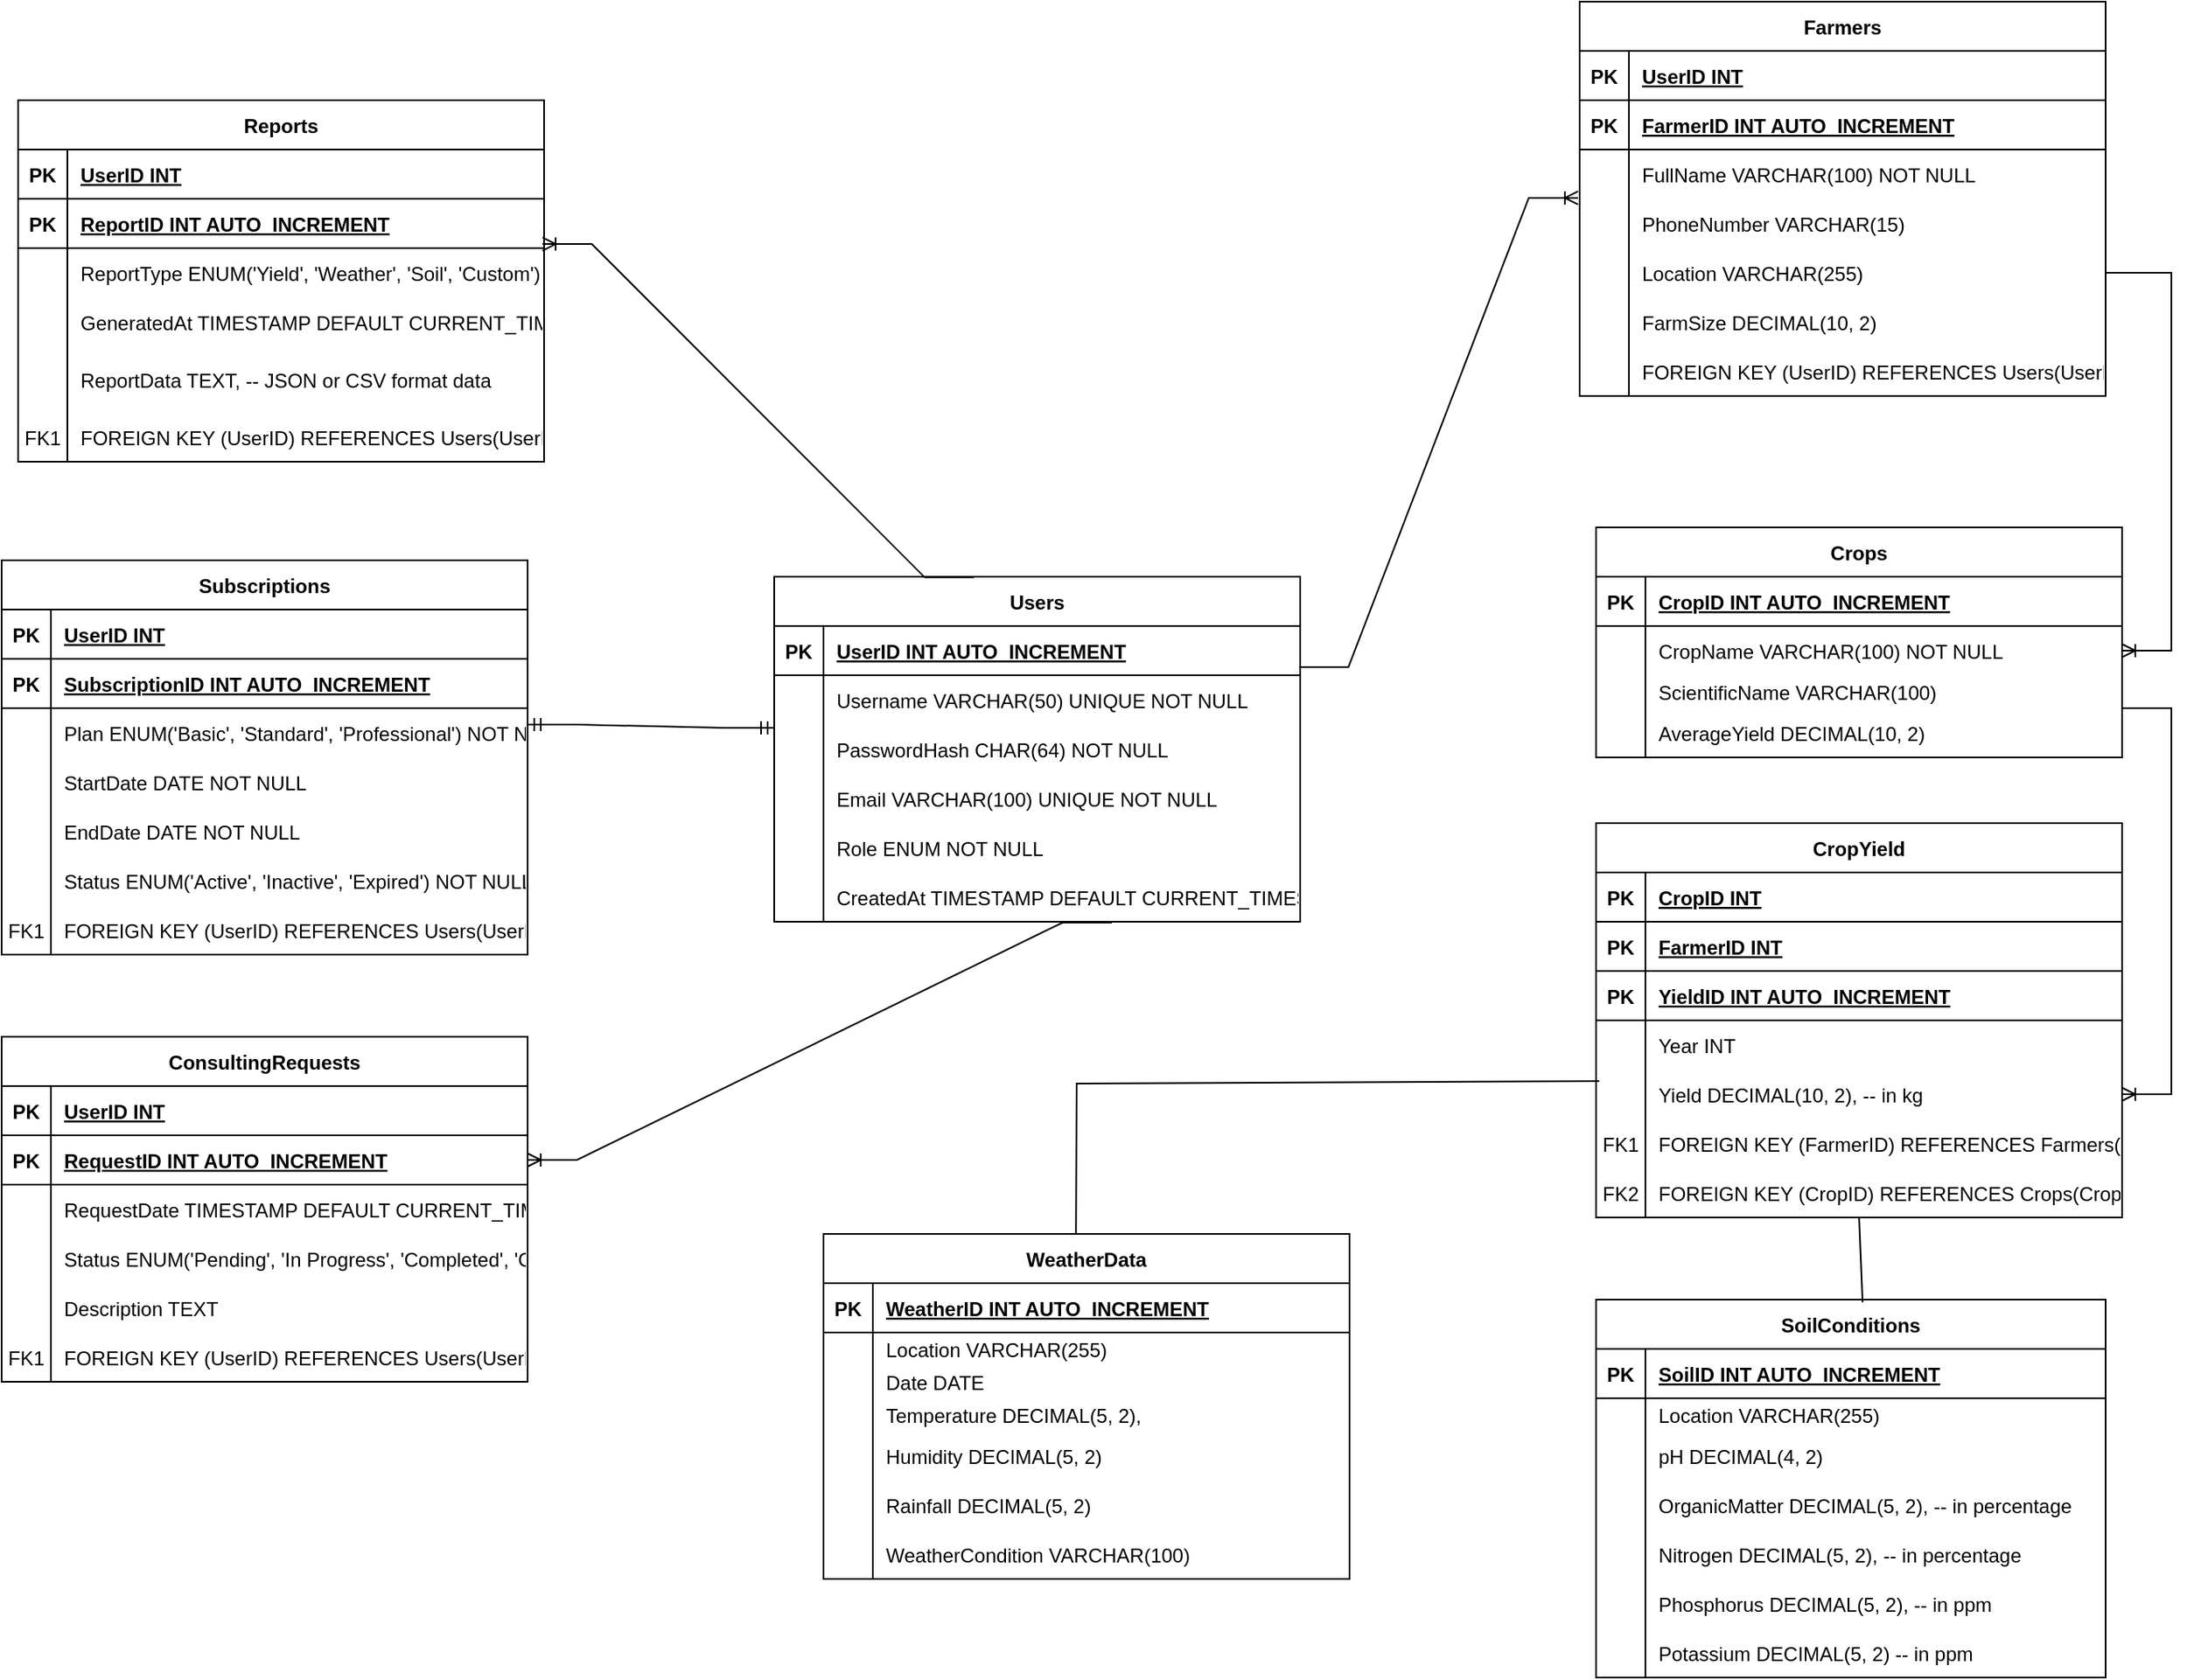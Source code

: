 <mxfile version="24.7.10">
  <diagram id="R2lEEEUBdFMjLlhIrx00" name="Page-1">
    <mxGraphModel dx="2572" dy="560" grid="1" gridSize="10" guides="1" tooltips="1" connect="1" arrows="1" fold="1" page="1" pageScale="1" pageWidth="850" pageHeight="1100" math="0" shadow="0" extFonts="Permanent Marker^https://fonts.googleapis.com/css?family=Permanent+Marker">
      <root>
        <mxCell id="0" />
        <mxCell id="1" parent="0" />
        <mxCell id="SwFtt5kLMnLE9pNKAp91-225" value="Users" style="shape=table;startSize=30;container=1;collapsible=1;childLayout=tableLayout;fixedRows=1;rowLines=0;fontStyle=1;align=center;resizeLast=1;" vertex="1" parent="1">
          <mxGeometry x="-1220" y="370" width="320" height="210" as="geometry" />
        </mxCell>
        <mxCell id="SwFtt5kLMnLE9pNKAp91-226" value="" style="shape=tableRow;horizontal=0;startSize=0;swimlaneHead=0;swimlaneBody=0;fillColor=none;collapsible=0;dropTarget=0;points=[[0,0.5],[1,0.5]];portConstraint=eastwest;strokeColor=inherit;top=0;left=0;right=0;bottom=1;" vertex="1" parent="SwFtt5kLMnLE9pNKAp91-225">
          <mxGeometry y="30" width="320" height="30" as="geometry" />
        </mxCell>
        <mxCell id="SwFtt5kLMnLE9pNKAp91-227" value="PK" style="shape=partialRectangle;overflow=hidden;connectable=0;fillColor=none;strokeColor=inherit;top=0;left=0;bottom=0;right=0;fontStyle=1;" vertex="1" parent="SwFtt5kLMnLE9pNKAp91-226">
          <mxGeometry width="30" height="30" as="geometry">
            <mxRectangle width="30" height="30" as="alternateBounds" />
          </mxGeometry>
        </mxCell>
        <mxCell id="SwFtt5kLMnLE9pNKAp91-228" value="UserID INT AUTO_INCREMENT " style="shape=partialRectangle;overflow=hidden;connectable=0;fillColor=none;align=left;strokeColor=inherit;top=0;left=0;bottom=0;right=0;spacingLeft=6;fontStyle=5;" vertex="1" parent="SwFtt5kLMnLE9pNKAp91-226">
          <mxGeometry x="30" width="290" height="30" as="geometry">
            <mxRectangle width="290" height="30" as="alternateBounds" />
          </mxGeometry>
        </mxCell>
        <mxCell id="SwFtt5kLMnLE9pNKAp91-229" value="" style="shape=tableRow;horizontal=0;startSize=0;swimlaneHead=0;swimlaneBody=0;fillColor=none;collapsible=0;dropTarget=0;points=[[0,0.5],[1,0.5]];portConstraint=eastwest;strokeColor=inherit;top=0;left=0;right=0;bottom=0;" vertex="1" parent="SwFtt5kLMnLE9pNKAp91-225">
          <mxGeometry y="60" width="320" height="30" as="geometry" />
        </mxCell>
        <mxCell id="SwFtt5kLMnLE9pNKAp91-230" value="" style="shape=partialRectangle;overflow=hidden;connectable=0;fillColor=none;strokeColor=inherit;top=0;left=0;bottom=0;right=0;" vertex="1" parent="SwFtt5kLMnLE9pNKAp91-229">
          <mxGeometry width="30" height="30" as="geometry">
            <mxRectangle width="30" height="30" as="alternateBounds" />
          </mxGeometry>
        </mxCell>
        <mxCell id="SwFtt5kLMnLE9pNKAp91-231" value="Username VARCHAR(50) UNIQUE NOT NULL" style="shape=partialRectangle;overflow=hidden;connectable=0;fillColor=none;align=left;strokeColor=inherit;top=0;left=0;bottom=0;right=0;spacingLeft=6;" vertex="1" parent="SwFtt5kLMnLE9pNKAp91-229">
          <mxGeometry x="30" width="290" height="30" as="geometry">
            <mxRectangle width="290" height="30" as="alternateBounds" />
          </mxGeometry>
        </mxCell>
        <mxCell id="SwFtt5kLMnLE9pNKAp91-232" value="" style="shape=tableRow;horizontal=0;startSize=0;swimlaneHead=0;swimlaneBody=0;fillColor=none;collapsible=0;dropTarget=0;points=[[0,0.5],[1,0.5]];portConstraint=eastwest;strokeColor=inherit;top=0;left=0;right=0;bottom=0;" vertex="1" parent="SwFtt5kLMnLE9pNKAp91-225">
          <mxGeometry y="90" width="320" height="30" as="geometry" />
        </mxCell>
        <mxCell id="SwFtt5kLMnLE9pNKAp91-233" value="" style="shape=partialRectangle;overflow=hidden;connectable=0;fillColor=none;strokeColor=inherit;top=0;left=0;bottom=0;right=0;" vertex="1" parent="SwFtt5kLMnLE9pNKAp91-232">
          <mxGeometry width="30" height="30" as="geometry">
            <mxRectangle width="30" height="30" as="alternateBounds" />
          </mxGeometry>
        </mxCell>
        <mxCell id="SwFtt5kLMnLE9pNKAp91-234" value="PasswordHash CHAR(64) NOT NULL" style="shape=partialRectangle;overflow=hidden;connectable=0;fillColor=none;align=left;strokeColor=inherit;top=0;left=0;bottom=0;right=0;spacingLeft=6;" vertex="1" parent="SwFtt5kLMnLE9pNKAp91-232">
          <mxGeometry x="30" width="290" height="30" as="geometry">
            <mxRectangle width="290" height="30" as="alternateBounds" />
          </mxGeometry>
        </mxCell>
        <mxCell id="SwFtt5kLMnLE9pNKAp91-235" value="" style="shape=tableRow;horizontal=0;startSize=0;swimlaneHead=0;swimlaneBody=0;fillColor=none;collapsible=0;dropTarget=0;points=[[0,0.5],[1,0.5]];portConstraint=eastwest;strokeColor=inherit;top=0;left=0;right=0;bottom=0;" vertex="1" parent="SwFtt5kLMnLE9pNKAp91-225">
          <mxGeometry y="120" width="320" height="30" as="geometry" />
        </mxCell>
        <mxCell id="SwFtt5kLMnLE9pNKAp91-236" value="" style="shape=partialRectangle;overflow=hidden;connectable=0;fillColor=none;strokeColor=inherit;top=0;left=0;bottom=0;right=0;" vertex="1" parent="SwFtt5kLMnLE9pNKAp91-235">
          <mxGeometry width="30" height="30" as="geometry">
            <mxRectangle width="30" height="30" as="alternateBounds" />
          </mxGeometry>
        </mxCell>
        <mxCell id="SwFtt5kLMnLE9pNKAp91-237" value="Email VARCHAR(100) UNIQUE NOT NULL" style="shape=partialRectangle;overflow=hidden;connectable=0;fillColor=none;align=left;strokeColor=inherit;top=0;left=0;bottom=0;right=0;spacingLeft=6;" vertex="1" parent="SwFtt5kLMnLE9pNKAp91-235">
          <mxGeometry x="30" width="290" height="30" as="geometry">
            <mxRectangle width="290" height="30" as="alternateBounds" />
          </mxGeometry>
        </mxCell>
        <mxCell id="SwFtt5kLMnLE9pNKAp91-238" value="" style="shape=tableRow;horizontal=0;startSize=0;swimlaneHead=0;swimlaneBody=0;fillColor=none;collapsible=0;dropTarget=0;points=[[0,0.5],[1,0.5]];portConstraint=eastwest;strokeColor=inherit;top=0;left=0;right=0;bottom=0;" vertex="1" parent="SwFtt5kLMnLE9pNKAp91-225">
          <mxGeometry y="150" width="320" height="30" as="geometry" />
        </mxCell>
        <mxCell id="SwFtt5kLMnLE9pNKAp91-239" value="" style="shape=partialRectangle;overflow=hidden;connectable=0;fillColor=none;strokeColor=inherit;top=0;left=0;bottom=0;right=0;" vertex="1" parent="SwFtt5kLMnLE9pNKAp91-238">
          <mxGeometry width="30" height="30" as="geometry">
            <mxRectangle width="30" height="30" as="alternateBounds" />
          </mxGeometry>
        </mxCell>
        <mxCell id="SwFtt5kLMnLE9pNKAp91-240" value="Role ENUM NOT NULL" style="shape=partialRectangle;overflow=hidden;connectable=0;fillColor=none;align=left;strokeColor=inherit;top=0;left=0;bottom=0;right=0;spacingLeft=6;" vertex="1" parent="SwFtt5kLMnLE9pNKAp91-238">
          <mxGeometry x="30" width="290" height="30" as="geometry">
            <mxRectangle width="290" height="30" as="alternateBounds" />
          </mxGeometry>
        </mxCell>
        <mxCell id="SwFtt5kLMnLE9pNKAp91-241" value="" style="shape=tableRow;horizontal=0;startSize=0;swimlaneHead=0;swimlaneBody=0;fillColor=none;collapsible=0;dropTarget=0;points=[[0,0.5],[1,0.5]];portConstraint=eastwest;strokeColor=inherit;top=0;left=0;right=0;bottom=0;" vertex="1" parent="SwFtt5kLMnLE9pNKAp91-225">
          <mxGeometry y="180" width="320" height="30" as="geometry" />
        </mxCell>
        <mxCell id="SwFtt5kLMnLE9pNKAp91-242" value="" style="shape=partialRectangle;overflow=hidden;connectable=0;fillColor=none;strokeColor=inherit;top=0;left=0;bottom=0;right=0;" vertex="1" parent="SwFtt5kLMnLE9pNKAp91-241">
          <mxGeometry width="30" height="30" as="geometry">
            <mxRectangle width="30" height="30" as="alternateBounds" />
          </mxGeometry>
        </mxCell>
        <mxCell id="SwFtt5kLMnLE9pNKAp91-243" value="CreatedAt TIMESTAMP DEFAULT CURRENT_TIMESTAMP" style="shape=partialRectangle;overflow=hidden;connectable=0;fillColor=none;align=left;strokeColor=inherit;top=0;left=0;bottom=0;right=0;spacingLeft=6;" vertex="1" parent="SwFtt5kLMnLE9pNKAp91-241">
          <mxGeometry x="30" width="290" height="30" as="geometry">
            <mxRectangle width="290" height="30" as="alternateBounds" />
          </mxGeometry>
        </mxCell>
        <mxCell id="SwFtt5kLMnLE9pNKAp91-244" value="Farmers" style="shape=table;startSize=30;container=1;collapsible=1;childLayout=tableLayout;fixedRows=1;rowLines=0;fontStyle=1;align=center;resizeLast=1;" vertex="1" parent="1">
          <mxGeometry x="-730" y="20" width="320" height="240" as="geometry" />
        </mxCell>
        <mxCell id="SwFtt5kLMnLE9pNKAp91-245" value="" style="shape=tableRow;horizontal=0;startSize=0;swimlaneHead=0;swimlaneBody=0;fillColor=none;collapsible=0;dropTarget=0;points=[[0,0.5],[1,0.5]];portConstraint=eastwest;strokeColor=inherit;top=0;left=0;right=0;bottom=1;" vertex="1" parent="SwFtt5kLMnLE9pNKAp91-244">
          <mxGeometry y="30" width="320" height="30" as="geometry" />
        </mxCell>
        <mxCell id="SwFtt5kLMnLE9pNKAp91-246" value="PK" style="shape=partialRectangle;overflow=hidden;connectable=0;fillColor=none;strokeColor=inherit;top=0;left=0;bottom=0;right=0;fontStyle=1;" vertex="1" parent="SwFtt5kLMnLE9pNKAp91-245">
          <mxGeometry width="30" height="30" as="geometry">
            <mxRectangle width="30" height="30" as="alternateBounds" />
          </mxGeometry>
        </mxCell>
        <mxCell id="SwFtt5kLMnLE9pNKAp91-247" value="UserID INT" style="shape=partialRectangle;overflow=hidden;connectable=0;fillColor=none;align=left;strokeColor=inherit;top=0;left=0;bottom=0;right=0;spacingLeft=6;fontStyle=5;" vertex="1" parent="SwFtt5kLMnLE9pNKAp91-245">
          <mxGeometry x="30" width="290" height="30" as="geometry">
            <mxRectangle width="290" height="30" as="alternateBounds" />
          </mxGeometry>
        </mxCell>
        <mxCell id="SwFtt5kLMnLE9pNKAp91-248" value="" style="shape=tableRow;horizontal=0;startSize=0;swimlaneHead=0;swimlaneBody=0;fillColor=none;collapsible=0;dropTarget=0;points=[[0,0.5],[1,0.5]];portConstraint=eastwest;strokeColor=inherit;top=0;left=0;right=0;bottom=1;" vertex="1" parent="SwFtt5kLMnLE9pNKAp91-244">
          <mxGeometry y="60" width="320" height="30" as="geometry" />
        </mxCell>
        <mxCell id="SwFtt5kLMnLE9pNKAp91-249" value="PK" style="shape=partialRectangle;overflow=hidden;connectable=0;fillColor=none;strokeColor=inherit;top=0;left=0;bottom=0;right=0;fontStyle=1;" vertex="1" parent="SwFtt5kLMnLE9pNKAp91-248">
          <mxGeometry width="30" height="30" as="geometry">
            <mxRectangle width="30" height="30" as="alternateBounds" />
          </mxGeometry>
        </mxCell>
        <mxCell id="SwFtt5kLMnLE9pNKAp91-250" value="FarmerID INT AUTO_INCREMENT " style="shape=partialRectangle;overflow=hidden;connectable=0;fillColor=none;align=left;strokeColor=inherit;top=0;left=0;bottom=0;right=0;spacingLeft=6;fontStyle=5;" vertex="1" parent="SwFtt5kLMnLE9pNKAp91-248">
          <mxGeometry x="30" width="290" height="30" as="geometry">
            <mxRectangle width="290" height="30" as="alternateBounds" />
          </mxGeometry>
        </mxCell>
        <mxCell id="SwFtt5kLMnLE9pNKAp91-251" value="" style="shape=tableRow;horizontal=0;startSize=0;swimlaneHead=0;swimlaneBody=0;fillColor=none;collapsible=0;dropTarget=0;points=[[0,0.5],[1,0.5]];portConstraint=eastwest;strokeColor=inherit;top=0;left=0;right=0;bottom=0;" vertex="1" parent="SwFtt5kLMnLE9pNKAp91-244">
          <mxGeometry y="90" width="320" height="30" as="geometry" />
        </mxCell>
        <mxCell id="SwFtt5kLMnLE9pNKAp91-252" value="" style="shape=partialRectangle;overflow=hidden;connectable=0;fillColor=none;strokeColor=inherit;top=0;left=0;bottom=0;right=0;" vertex="1" parent="SwFtt5kLMnLE9pNKAp91-251">
          <mxGeometry width="30" height="30" as="geometry">
            <mxRectangle width="30" height="30" as="alternateBounds" />
          </mxGeometry>
        </mxCell>
        <mxCell id="SwFtt5kLMnLE9pNKAp91-253" value="FullName VARCHAR(100) NOT NULL" style="shape=partialRectangle;overflow=hidden;connectable=0;fillColor=none;align=left;strokeColor=inherit;top=0;left=0;bottom=0;right=0;spacingLeft=6;" vertex="1" parent="SwFtt5kLMnLE9pNKAp91-251">
          <mxGeometry x="30" width="290" height="30" as="geometry">
            <mxRectangle width="290" height="30" as="alternateBounds" />
          </mxGeometry>
        </mxCell>
        <mxCell id="SwFtt5kLMnLE9pNKAp91-254" value="" style="shape=tableRow;horizontal=0;startSize=0;swimlaneHead=0;swimlaneBody=0;fillColor=none;collapsible=0;dropTarget=0;points=[[0,0.5],[1,0.5]];portConstraint=eastwest;strokeColor=inherit;top=0;left=0;right=0;bottom=0;" vertex="1" parent="SwFtt5kLMnLE9pNKAp91-244">
          <mxGeometry y="120" width="320" height="30" as="geometry" />
        </mxCell>
        <mxCell id="SwFtt5kLMnLE9pNKAp91-255" value="" style="shape=partialRectangle;overflow=hidden;connectable=0;fillColor=none;strokeColor=inherit;top=0;left=0;bottom=0;right=0;" vertex="1" parent="SwFtt5kLMnLE9pNKAp91-254">
          <mxGeometry width="30" height="30" as="geometry">
            <mxRectangle width="30" height="30" as="alternateBounds" />
          </mxGeometry>
        </mxCell>
        <mxCell id="SwFtt5kLMnLE9pNKAp91-256" value="PhoneNumber VARCHAR(15)" style="shape=partialRectangle;overflow=hidden;connectable=0;fillColor=none;align=left;strokeColor=inherit;top=0;left=0;bottom=0;right=0;spacingLeft=6;" vertex="1" parent="SwFtt5kLMnLE9pNKAp91-254">
          <mxGeometry x="30" width="290" height="30" as="geometry">
            <mxRectangle width="290" height="30" as="alternateBounds" />
          </mxGeometry>
        </mxCell>
        <mxCell id="SwFtt5kLMnLE9pNKAp91-257" value="" style="shape=tableRow;horizontal=0;startSize=0;swimlaneHead=0;swimlaneBody=0;fillColor=none;collapsible=0;dropTarget=0;points=[[0,0.5],[1,0.5]];portConstraint=eastwest;strokeColor=inherit;top=0;left=0;right=0;bottom=0;" vertex="1" parent="SwFtt5kLMnLE9pNKAp91-244">
          <mxGeometry y="150" width="320" height="30" as="geometry" />
        </mxCell>
        <mxCell id="SwFtt5kLMnLE9pNKAp91-258" value="" style="shape=partialRectangle;overflow=hidden;connectable=0;fillColor=none;strokeColor=inherit;top=0;left=0;bottom=0;right=0;" vertex="1" parent="SwFtt5kLMnLE9pNKAp91-257">
          <mxGeometry width="30" height="30" as="geometry">
            <mxRectangle width="30" height="30" as="alternateBounds" />
          </mxGeometry>
        </mxCell>
        <mxCell id="SwFtt5kLMnLE9pNKAp91-259" value="Location VARCHAR(255)" style="shape=partialRectangle;overflow=hidden;connectable=0;fillColor=none;align=left;strokeColor=inherit;top=0;left=0;bottom=0;right=0;spacingLeft=6;" vertex="1" parent="SwFtt5kLMnLE9pNKAp91-257">
          <mxGeometry x="30" width="290" height="30" as="geometry">
            <mxRectangle width="290" height="30" as="alternateBounds" />
          </mxGeometry>
        </mxCell>
        <mxCell id="SwFtt5kLMnLE9pNKAp91-260" value="" style="shape=tableRow;horizontal=0;startSize=0;swimlaneHead=0;swimlaneBody=0;fillColor=none;collapsible=0;dropTarget=0;points=[[0,0.5],[1,0.5]];portConstraint=eastwest;strokeColor=inherit;top=0;left=0;right=0;bottom=0;" vertex="1" parent="SwFtt5kLMnLE9pNKAp91-244">
          <mxGeometry y="180" width="320" height="30" as="geometry" />
        </mxCell>
        <mxCell id="SwFtt5kLMnLE9pNKAp91-261" value="" style="shape=partialRectangle;overflow=hidden;connectable=0;fillColor=none;strokeColor=inherit;top=0;left=0;bottom=0;right=0;" vertex="1" parent="SwFtt5kLMnLE9pNKAp91-260">
          <mxGeometry width="30" height="30" as="geometry">
            <mxRectangle width="30" height="30" as="alternateBounds" />
          </mxGeometry>
        </mxCell>
        <mxCell id="SwFtt5kLMnLE9pNKAp91-262" value="FarmSize DECIMAL(10, 2)" style="shape=partialRectangle;overflow=hidden;connectable=0;fillColor=none;align=left;strokeColor=inherit;top=0;left=0;bottom=0;right=0;spacingLeft=6;" vertex="1" parent="SwFtt5kLMnLE9pNKAp91-260">
          <mxGeometry x="30" width="290" height="30" as="geometry">
            <mxRectangle width="290" height="30" as="alternateBounds" />
          </mxGeometry>
        </mxCell>
        <mxCell id="SwFtt5kLMnLE9pNKAp91-263" value="" style="shape=tableRow;horizontal=0;startSize=0;swimlaneHead=0;swimlaneBody=0;fillColor=none;collapsible=0;dropTarget=0;points=[[0,0.5],[1,0.5]];portConstraint=eastwest;strokeColor=inherit;top=0;left=0;right=0;bottom=0;" vertex="1" parent="SwFtt5kLMnLE9pNKAp91-244">
          <mxGeometry y="210" width="320" height="30" as="geometry" />
        </mxCell>
        <mxCell id="SwFtt5kLMnLE9pNKAp91-264" value="" style="shape=partialRectangle;overflow=hidden;connectable=0;fillColor=none;strokeColor=inherit;top=0;left=0;bottom=0;right=0;" vertex="1" parent="SwFtt5kLMnLE9pNKAp91-263">
          <mxGeometry width="30" height="30" as="geometry">
            <mxRectangle width="30" height="30" as="alternateBounds" />
          </mxGeometry>
        </mxCell>
        <mxCell id="SwFtt5kLMnLE9pNKAp91-265" value="FOREIGN KEY (UserID) REFERENCES Users(UserID) ON DELETE CASCADE" style="shape=partialRectangle;overflow=hidden;connectable=0;fillColor=none;align=left;strokeColor=inherit;top=0;left=0;bottom=0;right=0;spacingLeft=6;" vertex="1" parent="SwFtt5kLMnLE9pNKAp91-263">
          <mxGeometry x="30" width="290" height="30" as="geometry">
            <mxRectangle width="290" height="30" as="alternateBounds" />
          </mxGeometry>
        </mxCell>
        <mxCell id="SwFtt5kLMnLE9pNKAp91-266" value="Crops" style="shape=table;startSize=30;container=1;collapsible=1;childLayout=tableLayout;fixedRows=1;rowLines=0;fontStyle=1;align=center;resizeLast=1;" vertex="1" parent="1">
          <mxGeometry x="-720" y="340" width="320" height="140" as="geometry" />
        </mxCell>
        <mxCell id="SwFtt5kLMnLE9pNKAp91-267" value="" style="shape=tableRow;horizontal=0;startSize=0;swimlaneHead=0;swimlaneBody=0;fillColor=none;collapsible=0;dropTarget=0;points=[[0,0.5],[1,0.5]];portConstraint=eastwest;strokeColor=inherit;top=0;left=0;right=0;bottom=1;" vertex="1" parent="SwFtt5kLMnLE9pNKAp91-266">
          <mxGeometry y="30" width="320" height="30" as="geometry" />
        </mxCell>
        <mxCell id="SwFtt5kLMnLE9pNKAp91-268" value="PK" style="shape=partialRectangle;overflow=hidden;connectable=0;fillColor=none;strokeColor=inherit;top=0;left=0;bottom=0;right=0;fontStyle=1;" vertex="1" parent="SwFtt5kLMnLE9pNKAp91-267">
          <mxGeometry width="30" height="30" as="geometry">
            <mxRectangle width="30" height="30" as="alternateBounds" />
          </mxGeometry>
        </mxCell>
        <mxCell id="SwFtt5kLMnLE9pNKAp91-269" value="CropID INT AUTO_INCREMENT " style="shape=partialRectangle;overflow=hidden;connectable=0;fillColor=none;align=left;strokeColor=inherit;top=0;left=0;bottom=0;right=0;spacingLeft=6;fontStyle=5;" vertex="1" parent="SwFtt5kLMnLE9pNKAp91-267">
          <mxGeometry x="30" width="290" height="30" as="geometry">
            <mxRectangle width="290" height="30" as="alternateBounds" />
          </mxGeometry>
        </mxCell>
        <mxCell id="SwFtt5kLMnLE9pNKAp91-270" value="" style="shape=tableRow;horizontal=0;startSize=0;swimlaneHead=0;swimlaneBody=0;fillColor=none;collapsible=0;dropTarget=0;points=[[0,0.5],[1,0.5]];portConstraint=eastwest;strokeColor=inherit;top=0;left=0;right=0;bottom=0;" vertex="1" parent="SwFtt5kLMnLE9pNKAp91-266">
          <mxGeometry y="60" width="320" height="30" as="geometry" />
        </mxCell>
        <mxCell id="SwFtt5kLMnLE9pNKAp91-271" value="" style="shape=partialRectangle;overflow=hidden;connectable=0;fillColor=none;strokeColor=inherit;top=0;left=0;bottom=0;right=0;" vertex="1" parent="SwFtt5kLMnLE9pNKAp91-270">
          <mxGeometry width="30" height="30" as="geometry">
            <mxRectangle width="30" height="30" as="alternateBounds" />
          </mxGeometry>
        </mxCell>
        <mxCell id="SwFtt5kLMnLE9pNKAp91-272" value="CropName VARCHAR(100) NOT NULL" style="shape=partialRectangle;overflow=hidden;connectable=0;fillColor=none;align=left;strokeColor=inherit;top=0;left=0;bottom=0;right=0;spacingLeft=6;" vertex="1" parent="SwFtt5kLMnLE9pNKAp91-270">
          <mxGeometry x="30" width="290" height="30" as="geometry">
            <mxRectangle width="290" height="30" as="alternateBounds" />
          </mxGeometry>
        </mxCell>
        <mxCell id="SwFtt5kLMnLE9pNKAp91-273" value="" style="shape=tableRow;horizontal=0;startSize=0;swimlaneHead=0;swimlaneBody=0;fillColor=none;collapsible=0;dropTarget=0;points=[[0,0.5],[1,0.5]];portConstraint=eastwest;strokeColor=inherit;top=0;left=0;right=0;bottom=0;" vertex="1" parent="SwFtt5kLMnLE9pNKAp91-266">
          <mxGeometry y="90" width="320" height="20" as="geometry" />
        </mxCell>
        <mxCell id="SwFtt5kLMnLE9pNKAp91-274" value="" style="shape=partialRectangle;overflow=hidden;connectable=0;fillColor=none;strokeColor=inherit;top=0;left=0;bottom=0;right=0;" vertex="1" parent="SwFtt5kLMnLE9pNKAp91-273">
          <mxGeometry width="30" height="20" as="geometry">
            <mxRectangle width="30" height="20" as="alternateBounds" />
          </mxGeometry>
        </mxCell>
        <mxCell id="SwFtt5kLMnLE9pNKAp91-275" value="ScientificName VARCHAR(100)" style="shape=partialRectangle;overflow=hidden;connectable=0;fillColor=none;align=left;strokeColor=inherit;top=0;left=0;bottom=0;right=0;spacingLeft=6;" vertex="1" parent="SwFtt5kLMnLE9pNKAp91-273">
          <mxGeometry x="30" width="290" height="20" as="geometry">
            <mxRectangle width="290" height="20" as="alternateBounds" />
          </mxGeometry>
        </mxCell>
        <mxCell id="SwFtt5kLMnLE9pNKAp91-276" value="" style="shape=tableRow;horizontal=0;startSize=0;swimlaneHead=0;swimlaneBody=0;fillColor=none;collapsible=0;dropTarget=0;points=[[0,0.5],[1,0.5]];portConstraint=eastwest;strokeColor=inherit;top=0;left=0;right=0;bottom=0;" vertex="1" parent="SwFtt5kLMnLE9pNKAp91-266">
          <mxGeometry y="110" width="320" height="30" as="geometry" />
        </mxCell>
        <mxCell id="SwFtt5kLMnLE9pNKAp91-277" value="" style="shape=partialRectangle;overflow=hidden;connectable=0;fillColor=none;strokeColor=inherit;top=0;left=0;bottom=0;right=0;" vertex="1" parent="SwFtt5kLMnLE9pNKAp91-276">
          <mxGeometry width="30" height="30" as="geometry">
            <mxRectangle width="30" height="30" as="alternateBounds" />
          </mxGeometry>
        </mxCell>
        <mxCell id="SwFtt5kLMnLE9pNKAp91-278" value="AverageYield DECIMAL(10, 2) " style="shape=partialRectangle;overflow=hidden;connectable=0;fillColor=none;align=left;strokeColor=inherit;top=0;left=0;bottom=0;right=0;spacingLeft=6;" vertex="1" parent="SwFtt5kLMnLE9pNKAp91-276">
          <mxGeometry x="30" width="290" height="30" as="geometry">
            <mxRectangle width="290" height="30" as="alternateBounds" />
          </mxGeometry>
        </mxCell>
        <mxCell id="SwFtt5kLMnLE9pNKAp91-279" value="WeatherData" style="shape=table;startSize=30;container=1;collapsible=1;childLayout=tableLayout;fixedRows=1;rowLines=0;fontStyle=1;align=center;resizeLast=1;" vertex="1" parent="1">
          <mxGeometry x="-1190" y="770" width="320" height="210" as="geometry" />
        </mxCell>
        <mxCell id="SwFtt5kLMnLE9pNKAp91-280" value="" style="shape=tableRow;horizontal=0;startSize=0;swimlaneHead=0;swimlaneBody=0;fillColor=none;collapsible=0;dropTarget=0;points=[[0,0.5],[1,0.5]];portConstraint=eastwest;strokeColor=inherit;top=0;left=0;right=0;bottom=1;" vertex="1" parent="SwFtt5kLMnLE9pNKAp91-279">
          <mxGeometry y="30" width="320" height="30" as="geometry" />
        </mxCell>
        <mxCell id="SwFtt5kLMnLE9pNKAp91-281" value="PK" style="shape=partialRectangle;overflow=hidden;connectable=0;fillColor=none;strokeColor=inherit;top=0;left=0;bottom=0;right=0;fontStyle=1;" vertex="1" parent="SwFtt5kLMnLE9pNKAp91-280">
          <mxGeometry width="30" height="30" as="geometry">
            <mxRectangle width="30" height="30" as="alternateBounds" />
          </mxGeometry>
        </mxCell>
        <mxCell id="SwFtt5kLMnLE9pNKAp91-282" value="WeatherID INT AUTO_INCREMENT " style="shape=partialRectangle;overflow=hidden;connectable=0;fillColor=none;align=left;strokeColor=inherit;top=0;left=0;bottom=0;right=0;spacingLeft=6;fontStyle=5;" vertex="1" parent="SwFtt5kLMnLE9pNKAp91-280">
          <mxGeometry x="30" width="290" height="30" as="geometry">
            <mxRectangle width="290" height="30" as="alternateBounds" />
          </mxGeometry>
        </mxCell>
        <mxCell id="SwFtt5kLMnLE9pNKAp91-283" value="" style="shape=tableRow;horizontal=0;startSize=0;swimlaneHead=0;swimlaneBody=0;fillColor=none;collapsible=0;dropTarget=0;points=[[0,0.5],[1,0.5]];portConstraint=eastwest;strokeColor=inherit;top=0;left=0;right=0;bottom=0;" vertex="1" parent="SwFtt5kLMnLE9pNKAp91-279">
          <mxGeometry y="60" width="320" height="20" as="geometry" />
        </mxCell>
        <mxCell id="SwFtt5kLMnLE9pNKAp91-284" value="" style="shape=partialRectangle;overflow=hidden;connectable=0;fillColor=none;strokeColor=inherit;top=0;left=0;bottom=0;right=0;" vertex="1" parent="SwFtt5kLMnLE9pNKAp91-283">
          <mxGeometry width="30" height="20" as="geometry">
            <mxRectangle width="30" height="20" as="alternateBounds" />
          </mxGeometry>
        </mxCell>
        <mxCell id="SwFtt5kLMnLE9pNKAp91-285" value="Location VARCHAR(255)" style="shape=partialRectangle;overflow=hidden;connectable=0;fillColor=none;align=left;strokeColor=inherit;top=0;left=0;bottom=0;right=0;spacingLeft=6;" vertex="1" parent="SwFtt5kLMnLE9pNKAp91-283">
          <mxGeometry x="30" width="290" height="20" as="geometry">
            <mxRectangle width="290" height="20" as="alternateBounds" />
          </mxGeometry>
        </mxCell>
        <mxCell id="SwFtt5kLMnLE9pNKAp91-286" value="" style="shape=tableRow;horizontal=0;startSize=0;swimlaneHead=0;swimlaneBody=0;fillColor=none;collapsible=0;dropTarget=0;points=[[0,0.5],[1,0.5]];portConstraint=eastwest;strokeColor=inherit;top=0;left=0;right=0;bottom=0;" vertex="1" parent="SwFtt5kLMnLE9pNKAp91-279">
          <mxGeometry y="80" width="320" height="20" as="geometry" />
        </mxCell>
        <mxCell id="SwFtt5kLMnLE9pNKAp91-287" value="" style="shape=partialRectangle;overflow=hidden;connectable=0;fillColor=none;strokeColor=inherit;top=0;left=0;bottom=0;right=0;" vertex="1" parent="SwFtt5kLMnLE9pNKAp91-286">
          <mxGeometry width="30" height="20" as="geometry">
            <mxRectangle width="30" height="20" as="alternateBounds" />
          </mxGeometry>
        </mxCell>
        <mxCell id="SwFtt5kLMnLE9pNKAp91-288" value="Date DATE" style="shape=partialRectangle;overflow=hidden;connectable=0;fillColor=none;align=left;strokeColor=inherit;top=0;left=0;bottom=0;right=0;spacingLeft=6;" vertex="1" parent="SwFtt5kLMnLE9pNKAp91-286">
          <mxGeometry x="30" width="290" height="20" as="geometry">
            <mxRectangle width="290" height="20" as="alternateBounds" />
          </mxGeometry>
        </mxCell>
        <mxCell id="SwFtt5kLMnLE9pNKAp91-289" value="" style="shape=tableRow;horizontal=0;startSize=0;swimlaneHead=0;swimlaneBody=0;fillColor=none;collapsible=0;dropTarget=0;points=[[0,0.5],[1,0.5]];portConstraint=eastwest;strokeColor=inherit;top=0;left=0;right=0;bottom=0;" vertex="1" parent="SwFtt5kLMnLE9pNKAp91-279">
          <mxGeometry y="100" width="320" height="20" as="geometry" />
        </mxCell>
        <mxCell id="SwFtt5kLMnLE9pNKAp91-290" value="" style="shape=partialRectangle;overflow=hidden;connectable=0;fillColor=none;strokeColor=inherit;top=0;left=0;bottom=0;right=0;" vertex="1" parent="SwFtt5kLMnLE9pNKAp91-289">
          <mxGeometry width="30" height="20" as="geometry">
            <mxRectangle width="30" height="20" as="alternateBounds" />
          </mxGeometry>
        </mxCell>
        <mxCell id="SwFtt5kLMnLE9pNKAp91-291" value="Temperature DECIMAL(5, 2)," style="shape=partialRectangle;overflow=hidden;connectable=0;fillColor=none;align=left;strokeColor=inherit;top=0;left=0;bottom=0;right=0;spacingLeft=6;" vertex="1" parent="SwFtt5kLMnLE9pNKAp91-289">
          <mxGeometry x="30" width="290" height="20" as="geometry">
            <mxRectangle width="290" height="20" as="alternateBounds" />
          </mxGeometry>
        </mxCell>
        <mxCell id="SwFtt5kLMnLE9pNKAp91-292" value="" style="shape=tableRow;horizontal=0;startSize=0;swimlaneHead=0;swimlaneBody=0;fillColor=none;collapsible=0;dropTarget=0;points=[[0,0.5],[1,0.5]];portConstraint=eastwest;strokeColor=inherit;top=0;left=0;right=0;bottom=0;" vertex="1" parent="SwFtt5kLMnLE9pNKAp91-279">
          <mxGeometry y="120" width="320" height="30" as="geometry" />
        </mxCell>
        <mxCell id="SwFtt5kLMnLE9pNKAp91-293" value="" style="shape=partialRectangle;overflow=hidden;connectable=0;fillColor=none;strokeColor=inherit;top=0;left=0;bottom=0;right=0;" vertex="1" parent="SwFtt5kLMnLE9pNKAp91-292">
          <mxGeometry width="30" height="30" as="geometry">
            <mxRectangle width="30" height="30" as="alternateBounds" />
          </mxGeometry>
        </mxCell>
        <mxCell id="SwFtt5kLMnLE9pNKAp91-294" value="Humidity DECIMAL(5, 2)" style="shape=partialRectangle;overflow=hidden;connectable=0;fillColor=none;align=left;strokeColor=inherit;top=0;left=0;bottom=0;right=0;spacingLeft=6;" vertex="1" parent="SwFtt5kLMnLE9pNKAp91-292">
          <mxGeometry x="30" width="290" height="30" as="geometry">
            <mxRectangle width="290" height="30" as="alternateBounds" />
          </mxGeometry>
        </mxCell>
        <mxCell id="SwFtt5kLMnLE9pNKAp91-295" value="" style="shape=tableRow;horizontal=0;startSize=0;swimlaneHead=0;swimlaneBody=0;fillColor=none;collapsible=0;dropTarget=0;points=[[0,0.5],[1,0.5]];portConstraint=eastwest;strokeColor=inherit;top=0;left=0;right=0;bottom=0;" vertex="1" parent="SwFtt5kLMnLE9pNKAp91-279">
          <mxGeometry y="150" width="320" height="30" as="geometry" />
        </mxCell>
        <mxCell id="SwFtt5kLMnLE9pNKAp91-296" value="" style="shape=partialRectangle;overflow=hidden;connectable=0;fillColor=none;strokeColor=inherit;top=0;left=0;bottom=0;right=0;" vertex="1" parent="SwFtt5kLMnLE9pNKAp91-295">
          <mxGeometry width="30" height="30" as="geometry">
            <mxRectangle width="30" height="30" as="alternateBounds" />
          </mxGeometry>
        </mxCell>
        <mxCell id="SwFtt5kLMnLE9pNKAp91-297" value="Rainfall DECIMAL(5, 2)" style="shape=partialRectangle;overflow=hidden;connectable=0;fillColor=none;align=left;strokeColor=inherit;top=0;left=0;bottom=0;right=0;spacingLeft=6;" vertex="1" parent="SwFtt5kLMnLE9pNKAp91-295">
          <mxGeometry x="30" width="290" height="30" as="geometry">
            <mxRectangle width="290" height="30" as="alternateBounds" />
          </mxGeometry>
        </mxCell>
        <mxCell id="SwFtt5kLMnLE9pNKAp91-298" value="" style="shape=tableRow;horizontal=0;startSize=0;swimlaneHead=0;swimlaneBody=0;fillColor=none;collapsible=0;dropTarget=0;points=[[0,0.5],[1,0.5]];portConstraint=eastwest;strokeColor=inherit;top=0;left=0;right=0;bottom=0;" vertex="1" parent="SwFtt5kLMnLE9pNKAp91-279">
          <mxGeometry y="180" width="320" height="30" as="geometry" />
        </mxCell>
        <mxCell id="SwFtt5kLMnLE9pNKAp91-299" value="" style="shape=partialRectangle;overflow=hidden;connectable=0;fillColor=none;strokeColor=inherit;top=0;left=0;bottom=0;right=0;" vertex="1" parent="SwFtt5kLMnLE9pNKAp91-298">
          <mxGeometry width="30" height="30" as="geometry">
            <mxRectangle width="30" height="30" as="alternateBounds" />
          </mxGeometry>
        </mxCell>
        <mxCell id="SwFtt5kLMnLE9pNKAp91-300" value="WeatherCondition VARCHAR(100) " style="shape=partialRectangle;overflow=hidden;connectable=0;fillColor=none;align=left;strokeColor=inherit;top=0;left=0;bottom=0;right=0;spacingLeft=6;" vertex="1" parent="SwFtt5kLMnLE9pNKAp91-298">
          <mxGeometry x="30" width="290" height="30" as="geometry">
            <mxRectangle width="290" height="30" as="alternateBounds" />
          </mxGeometry>
        </mxCell>
        <mxCell id="SwFtt5kLMnLE9pNKAp91-301" value="SoilConditions" style="shape=table;startSize=30;container=1;collapsible=1;childLayout=tableLayout;fixedRows=1;rowLines=0;fontStyle=1;align=center;resizeLast=1;" vertex="1" parent="1">
          <mxGeometry x="-720" y="810" width="310" height="230" as="geometry" />
        </mxCell>
        <mxCell id="SwFtt5kLMnLE9pNKAp91-302" value="" style="shape=tableRow;horizontal=0;startSize=0;swimlaneHead=0;swimlaneBody=0;fillColor=none;collapsible=0;dropTarget=0;points=[[0,0.5],[1,0.5]];portConstraint=eastwest;strokeColor=inherit;top=0;left=0;right=0;bottom=1;" vertex="1" parent="SwFtt5kLMnLE9pNKAp91-301">
          <mxGeometry y="30" width="310" height="30" as="geometry" />
        </mxCell>
        <mxCell id="SwFtt5kLMnLE9pNKAp91-303" value="PK" style="shape=partialRectangle;overflow=hidden;connectable=0;fillColor=none;strokeColor=inherit;top=0;left=0;bottom=0;right=0;fontStyle=1;" vertex="1" parent="SwFtt5kLMnLE9pNKAp91-302">
          <mxGeometry width="30" height="30" as="geometry">
            <mxRectangle width="30" height="30" as="alternateBounds" />
          </mxGeometry>
        </mxCell>
        <mxCell id="SwFtt5kLMnLE9pNKAp91-304" value="SoilID INT AUTO_INCREMENT " style="shape=partialRectangle;overflow=hidden;connectable=0;fillColor=none;align=left;strokeColor=inherit;top=0;left=0;bottom=0;right=0;spacingLeft=6;fontStyle=5;" vertex="1" parent="SwFtt5kLMnLE9pNKAp91-302">
          <mxGeometry x="30" width="280" height="30" as="geometry">
            <mxRectangle width="280" height="30" as="alternateBounds" />
          </mxGeometry>
        </mxCell>
        <mxCell id="SwFtt5kLMnLE9pNKAp91-305" value="" style="shape=tableRow;horizontal=0;startSize=0;swimlaneHead=0;swimlaneBody=0;fillColor=none;collapsible=0;dropTarget=0;points=[[0,0.5],[1,0.5]];portConstraint=eastwest;strokeColor=inherit;top=0;left=0;right=0;bottom=0;" vertex="1" parent="SwFtt5kLMnLE9pNKAp91-301">
          <mxGeometry y="60" width="310" height="20" as="geometry" />
        </mxCell>
        <mxCell id="SwFtt5kLMnLE9pNKAp91-306" value="" style="shape=partialRectangle;overflow=hidden;connectable=0;fillColor=none;strokeColor=inherit;top=0;left=0;bottom=0;right=0;" vertex="1" parent="SwFtt5kLMnLE9pNKAp91-305">
          <mxGeometry width="30" height="20" as="geometry">
            <mxRectangle width="30" height="20" as="alternateBounds" />
          </mxGeometry>
        </mxCell>
        <mxCell id="SwFtt5kLMnLE9pNKAp91-307" value="Location VARCHAR(255)" style="shape=partialRectangle;overflow=hidden;connectable=0;fillColor=none;align=left;strokeColor=inherit;top=0;left=0;bottom=0;right=0;spacingLeft=6;" vertex="1" parent="SwFtt5kLMnLE9pNKAp91-305">
          <mxGeometry x="30" width="280" height="20" as="geometry">
            <mxRectangle width="280" height="20" as="alternateBounds" />
          </mxGeometry>
        </mxCell>
        <mxCell id="SwFtt5kLMnLE9pNKAp91-308" value="" style="shape=tableRow;horizontal=0;startSize=0;swimlaneHead=0;swimlaneBody=0;fillColor=none;collapsible=0;dropTarget=0;points=[[0,0.5],[1,0.5]];portConstraint=eastwest;strokeColor=inherit;top=0;left=0;right=0;bottom=0;" vertex="1" parent="SwFtt5kLMnLE9pNKAp91-301">
          <mxGeometry y="80" width="310" height="30" as="geometry" />
        </mxCell>
        <mxCell id="SwFtt5kLMnLE9pNKAp91-309" value="" style="shape=partialRectangle;overflow=hidden;connectable=0;fillColor=none;strokeColor=inherit;top=0;left=0;bottom=0;right=0;" vertex="1" parent="SwFtt5kLMnLE9pNKAp91-308">
          <mxGeometry width="30" height="30" as="geometry">
            <mxRectangle width="30" height="30" as="alternateBounds" />
          </mxGeometry>
        </mxCell>
        <mxCell id="SwFtt5kLMnLE9pNKAp91-310" value="pH DECIMAL(4, 2)" style="shape=partialRectangle;overflow=hidden;connectable=0;fillColor=none;align=left;strokeColor=inherit;top=0;left=0;bottom=0;right=0;spacingLeft=6;" vertex="1" parent="SwFtt5kLMnLE9pNKAp91-308">
          <mxGeometry x="30" width="280" height="30" as="geometry">
            <mxRectangle width="280" height="30" as="alternateBounds" />
          </mxGeometry>
        </mxCell>
        <mxCell id="SwFtt5kLMnLE9pNKAp91-311" value="" style="shape=tableRow;horizontal=0;startSize=0;swimlaneHead=0;swimlaneBody=0;fillColor=none;collapsible=0;dropTarget=0;points=[[0,0.5],[1,0.5]];portConstraint=eastwest;strokeColor=inherit;top=0;left=0;right=0;bottom=0;" vertex="1" parent="SwFtt5kLMnLE9pNKAp91-301">
          <mxGeometry y="110" width="310" height="30" as="geometry" />
        </mxCell>
        <mxCell id="SwFtt5kLMnLE9pNKAp91-312" value="" style="shape=partialRectangle;overflow=hidden;connectable=0;fillColor=none;strokeColor=inherit;top=0;left=0;bottom=0;right=0;" vertex="1" parent="SwFtt5kLMnLE9pNKAp91-311">
          <mxGeometry width="30" height="30" as="geometry">
            <mxRectangle width="30" height="30" as="alternateBounds" />
          </mxGeometry>
        </mxCell>
        <mxCell id="SwFtt5kLMnLE9pNKAp91-313" value="OrganicMatter DECIMAL(5, 2), -- in percentage" style="shape=partialRectangle;overflow=hidden;connectable=0;fillColor=none;align=left;strokeColor=inherit;top=0;left=0;bottom=0;right=0;spacingLeft=6;" vertex="1" parent="SwFtt5kLMnLE9pNKAp91-311">
          <mxGeometry x="30" width="280" height="30" as="geometry">
            <mxRectangle width="280" height="30" as="alternateBounds" />
          </mxGeometry>
        </mxCell>
        <mxCell id="SwFtt5kLMnLE9pNKAp91-314" value="" style="shape=tableRow;horizontal=0;startSize=0;swimlaneHead=0;swimlaneBody=0;fillColor=none;collapsible=0;dropTarget=0;points=[[0,0.5],[1,0.5]];portConstraint=eastwest;strokeColor=inherit;top=0;left=0;right=0;bottom=0;" vertex="1" parent="SwFtt5kLMnLE9pNKAp91-301">
          <mxGeometry y="140" width="310" height="30" as="geometry" />
        </mxCell>
        <mxCell id="SwFtt5kLMnLE9pNKAp91-315" value="" style="shape=partialRectangle;overflow=hidden;connectable=0;fillColor=none;strokeColor=inherit;top=0;left=0;bottom=0;right=0;" vertex="1" parent="SwFtt5kLMnLE9pNKAp91-314">
          <mxGeometry width="30" height="30" as="geometry">
            <mxRectangle width="30" height="30" as="alternateBounds" />
          </mxGeometry>
        </mxCell>
        <mxCell id="SwFtt5kLMnLE9pNKAp91-316" value="Nitrogen DECIMAL(5, 2), -- in percentage" style="shape=partialRectangle;overflow=hidden;connectable=0;fillColor=none;align=left;strokeColor=inherit;top=0;left=0;bottom=0;right=0;spacingLeft=6;" vertex="1" parent="SwFtt5kLMnLE9pNKAp91-314">
          <mxGeometry x="30" width="280" height="30" as="geometry">
            <mxRectangle width="280" height="30" as="alternateBounds" />
          </mxGeometry>
        </mxCell>
        <mxCell id="SwFtt5kLMnLE9pNKAp91-317" value="" style="shape=tableRow;horizontal=0;startSize=0;swimlaneHead=0;swimlaneBody=0;fillColor=none;collapsible=0;dropTarget=0;points=[[0,0.5],[1,0.5]];portConstraint=eastwest;strokeColor=inherit;top=0;left=0;right=0;bottom=0;" vertex="1" parent="SwFtt5kLMnLE9pNKAp91-301">
          <mxGeometry y="170" width="310" height="30" as="geometry" />
        </mxCell>
        <mxCell id="SwFtt5kLMnLE9pNKAp91-318" value="" style="shape=partialRectangle;overflow=hidden;connectable=0;fillColor=none;strokeColor=inherit;top=0;left=0;bottom=0;right=0;" vertex="1" parent="SwFtt5kLMnLE9pNKAp91-317">
          <mxGeometry width="30" height="30" as="geometry">
            <mxRectangle width="30" height="30" as="alternateBounds" />
          </mxGeometry>
        </mxCell>
        <mxCell id="SwFtt5kLMnLE9pNKAp91-319" value="Phosphorus DECIMAL(5, 2), -- in ppm" style="shape=partialRectangle;overflow=hidden;connectable=0;fillColor=none;align=left;strokeColor=inherit;top=0;left=0;bottom=0;right=0;spacingLeft=6;" vertex="1" parent="SwFtt5kLMnLE9pNKAp91-317">
          <mxGeometry x="30" width="280" height="30" as="geometry">
            <mxRectangle width="280" height="30" as="alternateBounds" />
          </mxGeometry>
        </mxCell>
        <mxCell id="SwFtt5kLMnLE9pNKAp91-320" value="" style="shape=tableRow;horizontal=0;startSize=0;swimlaneHead=0;swimlaneBody=0;fillColor=none;collapsible=0;dropTarget=0;points=[[0,0.5],[1,0.5]];portConstraint=eastwest;strokeColor=inherit;top=0;left=0;right=0;bottom=0;" vertex="1" parent="SwFtt5kLMnLE9pNKAp91-301">
          <mxGeometry y="200" width="310" height="30" as="geometry" />
        </mxCell>
        <mxCell id="SwFtt5kLMnLE9pNKAp91-321" value="" style="shape=partialRectangle;overflow=hidden;connectable=0;fillColor=none;strokeColor=inherit;top=0;left=0;bottom=0;right=0;" vertex="1" parent="SwFtt5kLMnLE9pNKAp91-320">
          <mxGeometry width="30" height="30" as="geometry">
            <mxRectangle width="30" height="30" as="alternateBounds" />
          </mxGeometry>
        </mxCell>
        <mxCell id="SwFtt5kLMnLE9pNKAp91-322" value="Potassium DECIMAL(5, 2) -- in ppm" style="shape=partialRectangle;overflow=hidden;connectable=0;fillColor=none;align=left;strokeColor=inherit;top=0;left=0;bottom=0;right=0;spacingLeft=6;" vertex="1" parent="SwFtt5kLMnLE9pNKAp91-320">
          <mxGeometry x="30" width="280" height="30" as="geometry">
            <mxRectangle width="280" height="30" as="alternateBounds" />
          </mxGeometry>
        </mxCell>
        <mxCell id="SwFtt5kLMnLE9pNKAp91-323" value="CropYield" style="shape=table;startSize=30;container=1;collapsible=1;childLayout=tableLayout;fixedRows=1;rowLines=0;fontStyle=1;align=center;resizeLast=1;" vertex="1" parent="1">
          <mxGeometry x="-720" y="520" width="320" height="240" as="geometry" />
        </mxCell>
        <mxCell id="SwFtt5kLMnLE9pNKAp91-324" value="" style="shape=tableRow;horizontal=0;startSize=0;swimlaneHead=0;swimlaneBody=0;fillColor=none;collapsible=0;dropTarget=0;points=[[0,0.5],[1,0.5]];portConstraint=eastwest;strokeColor=inherit;top=0;left=0;right=0;bottom=1;" vertex="1" parent="SwFtt5kLMnLE9pNKAp91-323">
          <mxGeometry y="30" width="320" height="30" as="geometry" />
        </mxCell>
        <mxCell id="SwFtt5kLMnLE9pNKAp91-325" value="PK" style="shape=partialRectangle;overflow=hidden;connectable=0;fillColor=none;strokeColor=inherit;top=0;left=0;bottom=0;right=0;fontStyle=1;" vertex="1" parent="SwFtt5kLMnLE9pNKAp91-324">
          <mxGeometry width="30" height="30" as="geometry">
            <mxRectangle width="30" height="30" as="alternateBounds" />
          </mxGeometry>
        </mxCell>
        <mxCell id="SwFtt5kLMnLE9pNKAp91-326" value="CropID INT" style="shape=partialRectangle;overflow=hidden;connectable=0;fillColor=none;align=left;strokeColor=inherit;top=0;left=0;bottom=0;right=0;spacingLeft=6;fontStyle=5;" vertex="1" parent="SwFtt5kLMnLE9pNKAp91-324">
          <mxGeometry x="30" width="290" height="30" as="geometry">
            <mxRectangle width="290" height="30" as="alternateBounds" />
          </mxGeometry>
        </mxCell>
        <mxCell id="SwFtt5kLMnLE9pNKAp91-327" value="" style="shape=tableRow;horizontal=0;startSize=0;swimlaneHead=0;swimlaneBody=0;fillColor=none;collapsible=0;dropTarget=0;points=[[0,0.5],[1,0.5]];portConstraint=eastwest;strokeColor=inherit;top=0;left=0;right=0;bottom=1;" vertex="1" parent="SwFtt5kLMnLE9pNKAp91-323">
          <mxGeometry y="60" width="320" height="30" as="geometry" />
        </mxCell>
        <mxCell id="SwFtt5kLMnLE9pNKAp91-328" value="PK" style="shape=partialRectangle;overflow=hidden;connectable=0;fillColor=none;strokeColor=inherit;top=0;left=0;bottom=0;right=0;fontStyle=1;" vertex="1" parent="SwFtt5kLMnLE9pNKAp91-327">
          <mxGeometry width="30" height="30" as="geometry">
            <mxRectangle width="30" height="30" as="alternateBounds" />
          </mxGeometry>
        </mxCell>
        <mxCell id="SwFtt5kLMnLE9pNKAp91-329" value="FarmerID INT" style="shape=partialRectangle;overflow=hidden;connectable=0;fillColor=none;align=left;strokeColor=inherit;top=0;left=0;bottom=0;right=0;spacingLeft=6;fontStyle=5;" vertex="1" parent="SwFtt5kLMnLE9pNKAp91-327">
          <mxGeometry x="30" width="290" height="30" as="geometry">
            <mxRectangle width="290" height="30" as="alternateBounds" />
          </mxGeometry>
        </mxCell>
        <mxCell id="SwFtt5kLMnLE9pNKAp91-330" value="" style="shape=tableRow;horizontal=0;startSize=0;swimlaneHead=0;swimlaneBody=0;fillColor=none;collapsible=0;dropTarget=0;points=[[0,0.5],[1,0.5]];portConstraint=eastwest;strokeColor=inherit;top=0;left=0;right=0;bottom=1;" vertex="1" parent="SwFtt5kLMnLE9pNKAp91-323">
          <mxGeometry y="90" width="320" height="30" as="geometry" />
        </mxCell>
        <mxCell id="SwFtt5kLMnLE9pNKAp91-331" value="PK" style="shape=partialRectangle;overflow=hidden;connectable=0;fillColor=none;strokeColor=inherit;top=0;left=0;bottom=0;right=0;fontStyle=1;" vertex="1" parent="SwFtt5kLMnLE9pNKAp91-330">
          <mxGeometry width="30" height="30" as="geometry">
            <mxRectangle width="30" height="30" as="alternateBounds" />
          </mxGeometry>
        </mxCell>
        <mxCell id="SwFtt5kLMnLE9pNKAp91-332" value="YieldID INT AUTO_INCREMENT " style="shape=partialRectangle;overflow=hidden;connectable=0;fillColor=none;align=left;strokeColor=inherit;top=0;left=0;bottom=0;right=0;spacingLeft=6;fontStyle=5;" vertex="1" parent="SwFtt5kLMnLE9pNKAp91-330">
          <mxGeometry x="30" width="290" height="30" as="geometry">
            <mxRectangle width="290" height="30" as="alternateBounds" />
          </mxGeometry>
        </mxCell>
        <mxCell id="SwFtt5kLMnLE9pNKAp91-333" value="" style="shape=tableRow;horizontal=0;startSize=0;swimlaneHead=0;swimlaneBody=0;fillColor=none;collapsible=0;dropTarget=0;points=[[0,0.5],[1,0.5]];portConstraint=eastwest;strokeColor=inherit;top=0;left=0;right=0;bottom=0;" vertex="1" parent="SwFtt5kLMnLE9pNKAp91-323">
          <mxGeometry y="120" width="320" height="30" as="geometry" />
        </mxCell>
        <mxCell id="SwFtt5kLMnLE9pNKAp91-334" value="" style="shape=partialRectangle;overflow=hidden;connectable=0;fillColor=none;strokeColor=inherit;top=0;left=0;bottom=0;right=0;" vertex="1" parent="SwFtt5kLMnLE9pNKAp91-333">
          <mxGeometry width="30" height="30" as="geometry">
            <mxRectangle width="30" height="30" as="alternateBounds" />
          </mxGeometry>
        </mxCell>
        <mxCell id="SwFtt5kLMnLE9pNKAp91-335" value="Year INT" style="shape=partialRectangle;overflow=hidden;connectable=0;fillColor=none;align=left;strokeColor=inherit;top=0;left=0;bottom=0;right=0;spacingLeft=6;" vertex="1" parent="SwFtt5kLMnLE9pNKAp91-333">
          <mxGeometry x="30" width="290" height="30" as="geometry">
            <mxRectangle width="290" height="30" as="alternateBounds" />
          </mxGeometry>
        </mxCell>
        <mxCell id="SwFtt5kLMnLE9pNKAp91-336" value="" style="shape=tableRow;horizontal=0;startSize=0;swimlaneHead=0;swimlaneBody=0;fillColor=none;collapsible=0;dropTarget=0;points=[[0,0.5],[1,0.5]];portConstraint=eastwest;strokeColor=inherit;top=0;left=0;right=0;bottom=0;" vertex="1" parent="SwFtt5kLMnLE9pNKAp91-323">
          <mxGeometry y="150" width="320" height="30" as="geometry" />
        </mxCell>
        <mxCell id="SwFtt5kLMnLE9pNKAp91-337" value="" style="shape=partialRectangle;overflow=hidden;connectable=0;fillColor=none;strokeColor=inherit;top=0;left=0;bottom=0;right=0;" vertex="1" parent="SwFtt5kLMnLE9pNKAp91-336">
          <mxGeometry width="30" height="30" as="geometry">
            <mxRectangle width="30" height="30" as="alternateBounds" />
          </mxGeometry>
        </mxCell>
        <mxCell id="SwFtt5kLMnLE9pNKAp91-338" value="Yield DECIMAL(10, 2), -- in kg" style="shape=partialRectangle;overflow=hidden;connectable=0;fillColor=none;align=left;strokeColor=inherit;top=0;left=0;bottom=0;right=0;spacingLeft=6;" vertex="1" parent="SwFtt5kLMnLE9pNKAp91-336">
          <mxGeometry x="30" width="290" height="30" as="geometry">
            <mxRectangle width="290" height="30" as="alternateBounds" />
          </mxGeometry>
        </mxCell>
        <mxCell id="SwFtt5kLMnLE9pNKAp91-339" value="" style="shape=tableRow;horizontal=0;startSize=0;swimlaneHead=0;swimlaneBody=0;fillColor=none;collapsible=0;dropTarget=0;points=[[0,0.5],[1,0.5]];portConstraint=eastwest;strokeColor=inherit;top=0;left=0;right=0;bottom=0;" vertex="1" parent="SwFtt5kLMnLE9pNKAp91-323">
          <mxGeometry y="180" width="320" height="30" as="geometry" />
        </mxCell>
        <mxCell id="SwFtt5kLMnLE9pNKAp91-340" value="FK1" style="shape=partialRectangle;overflow=hidden;connectable=0;fillColor=none;strokeColor=inherit;top=0;left=0;bottom=0;right=0;" vertex="1" parent="SwFtt5kLMnLE9pNKAp91-339">
          <mxGeometry width="30" height="30" as="geometry">
            <mxRectangle width="30" height="30" as="alternateBounds" />
          </mxGeometry>
        </mxCell>
        <mxCell id="SwFtt5kLMnLE9pNKAp91-341" value="FOREIGN KEY (FarmerID) REFERENCES Farmers(FarmerID) ON DELETE CASCADE" style="shape=partialRectangle;overflow=hidden;connectable=0;fillColor=none;align=left;strokeColor=inherit;top=0;left=0;bottom=0;right=0;spacingLeft=6;" vertex="1" parent="SwFtt5kLMnLE9pNKAp91-339">
          <mxGeometry x="30" width="290" height="30" as="geometry">
            <mxRectangle width="290" height="30" as="alternateBounds" />
          </mxGeometry>
        </mxCell>
        <mxCell id="SwFtt5kLMnLE9pNKAp91-342" value="" style="shape=tableRow;horizontal=0;startSize=0;swimlaneHead=0;swimlaneBody=0;fillColor=none;collapsible=0;dropTarget=0;points=[[0,0.5],[1,0.5]];portConstraint=eastwest;strokeColor=inherit;top=0;left=0;right=0;bottom=0;" vertex="1" parent="SwFtt5kLMnLE9pNKAp91-323">
          <mxGeometry y="210" width="320" height="30" as="geometry" />
        </mxCell>
        <mxCell id="SwFtt5kLMnLE9pNKAp91-343" value="FK2" style="shape=partialRectangle;overflow=hidden;connectable=0;fillColor=none;strokeColor=inherit;top=0;left=0;bottom=0;right=0;" vertex="1" parent="SwFtt5kLMnLE9pNKAp91-342">
          <mxGeometry width="30" height="30" as="geometry">
            <mxRectangle width="30" height="30" as="alternateBounds" />
          </mxGeometry>
        </mxCell>
        <mxCell id="SwFtt5kLMnLE9pNKAp91-344" value="FOREIGN KEY (CropID) REFERENCES Crops(CropID) ON DELETE CASCADE" style="shape=partialRectangle;overflow=hidden;connectable=0;fillColor=none;align=left;strokeColor=inherit;top=0;left=0;bottom=0;right=0;spacingLeft=6;" vertex="1" parent="SwFtt5kLMnLE9pNKAp91-342">
          <mxGeometry x="30" width="290" height="30" as="geometry">
            <mxRectangle width="290" height="30" as="alternateBounds" />
          </mxGeometry>
        </mxCell>
        <mxCell id="SwFtt5kLMnLE9pNKAp91-345" value="Subscriptions" style="shape=table;startSize=30;container=1;collapsible=1;childLayout=tableLayout;fixedRows=1;rowLines=0;fontStyle=1;align=center;resizeLast=1;" vertex="1" parent="1">
          <mxGeometry x="-1690" y="360" width="320" height="240" as="geometry" />
        </mxCell>
        <mxCell id="SwFtt5kLMnLE9pNKAp91-346" value="" style="shape=tableRow;horizontal=0;startSize=0;swimlaneHead=0;swimlaneBody=0;fillColor=none;collapsible=0;dropTarget=0;points=[[0,0.5],[1,0.5]];portConstraint=eastwest;strokeColor=inherit;top=0;left=0;right=0;bottom=1;" vertex="1" parent="SwFtt5kLMnLE9pNKAp91-345">
          <mxGeometry y="30" width="320" height="30" as="geometry" />
        </mxCell>
        <mxCell id="SwFtt5kLMnLE9pNKAp91-347" value="PK" style="shape=partialRectangle;overflow=hidden;connectable=0;fillColor=none;strokeColor=inherit;top=0;left=0;bottom=0;right=0;fontStyle=1;" vertex="1" parent="SwFtt5kLMnLE9pNKAp91-346">
          <mxGeometry width="30" height="30" as="geometry">
            <mxRectangle width="30" height="30" as="alternateBounds" />
          </mxGeometry>
        </mxCell>
        <mxCell id="SwFtt5kLMnLE9pNKAp91-348" value="UserID INT" style="shape=partialRectangle;overflow=hidden;connectable=0;fillColor=none;align=left;strokeColor=inherit;top=0;left=0;bottom=0;right=0;spacingLeft=6;fontStyle=5;" vertex="1" parent="SwFtt5kLMnLE9pNKAp91-346">
          <mxGeometry x="30" width="290" height="30" as="geometry">
            <mxRectangle width="290" height="30" as="alternateBounds" />
          </mxGeometry>
        </mxCell>
        <mxCell id="SwFtt5kLMnLE9pNKAp91-349" value="" style="shape=tableRow;horizontal=0;startSize=0;swimlaneHead=0;swimlaneBody=0;fillColor=none;collapsible=0;dropTarget=0;points=[[0,0.5],[1,0.5]];portConstraint=eastwest;strokeColor=inherit;top=0;left=0;right=0;bottom=1;" vertex="1" parent="SwFtt5kLMnLE9pNKAp91-345">
          <mxGeometry y="60" width="320" height="30" as="geometry" />
        </mxCell>
        <mxCell id="SwFtt5kLMnLE9pNKAp91-350" value="PK" style="shape=partialRectangle;overflow=hidden;connectable=0;fillColor=none;strokeColor=inherit;top=0;left=0;bottom=0;right=0;fontStyle=1;" vertex="1" parent="SwFtt5kLMnLE9pNKAp91-349">
          <mxGeometry width="30" height="30" as="geometry">
            <mxRectangle width="30" height="30" as="alternateBounds" />
          </mxGeometry>
        </mxCell>
        <mxCell id="SwFtt5kLMnLE9pNKAp91-351" value="SubscriptionID INT AUTO_INCREMENT " style="shape=partialRectangle;overflow=hidden;connectable=0;fillColor=none;align=left;strokeColor=inherit;top=0;left=0;bottom=0;right=0;spacingLeft=6;fontStyle=5;" vertex="1" parent="SwFtt5kLMnLE9pNKAp91-349">
          <mxGeometry x="30" width="290" height="30" as="geometry">
            <mxRectangle width="290" height="30" as="alternateBounds" />
          </mxGeometry>
        </mxCell>
        <mxCell id="SwFtt5kLMnLE9pNKAp91-352" value="" style="shape=tableRow;horizontal=0;startSize=0;swimlaneHead=0;swimlaneBody=0;fillColor=none;collapsible=0;dropTarget=0;points=[[0,0.5],[1,0.5]];portConstraint=eastwest;strokeColor=inherit;top=0;left=0;right=0;bottom=0;" vertex="1" parent="SwFtt5kLMnLE9pNKAp91-345">
          <mxGeometry y="90" width="320" height="30" as="geometry" />
        </mxCell>
        <mxCell id="SwFtt5kLMnLE9pNKAp91-353" value="" style="shape=partialRectangle;overflow=hidden;connectable=0;fillColor=none;strokeColor=inherit;top=0;left=0;bottom=0;right=0;" vertex="1" parent="SwFtt5kLMnLE9pNKAp91-352">
          <mxGeometry width="30" height="30" as="geometry">
            <mxRectangle width="30" height="30" as="alternateBounds" />
          </mxGeometry>
        </mxCell>
        <mxCell id="SwFtt5kLMnLE9pNKAp91-354" value="Plan ENUM(&#39;Basic&#39;, &#39;Standard&#39;, &#39;Professional&#39;) NOT NULL" style="shape=partialRectangle;overflow=hidden;connectable=0;fillColor=none;align=left;strokeColor=inherit;top=0;left=0;bottom=0;right=0;spacingLeft=6;" vertex="1" parent="SwFtt5kLMnLE9pNKAp91-352">
          <mxGeometry x="30" width="290" height="30" as="geometry">
            <mxRectangle width="290" height="30" as="alternateBounds" />
          </mxGeometry>
        </mxCell>
        <mxCell id="SwFtt5kLMnLE9pNKAp91-355" value="" style="shape=tableRow;horizontal=0;startSize=0;swimlaneHead=0;swimlaneBody=0;fillColor=none;collapsible=0;dropTarget=0;points=[[0,0.5],[1,0.5]];portConstraint=eastwest;strokeColor=inherit;top=0;left=0;right=0;bottom=0;" vertex="1" parent="SwFtt5kLMnLE9pNKAp91-345">
          <mxGeometry y="120" width="320" height="30" as="geometry" />
        </mxCell>
        <mxCell id="SwFtt5kLMnLE9pNKAp91-356" value="" style="shape=partialRectangle;overflow=hidden;connectable=0;fillColor=none;strokeColor=inherit;top=0;left=0;bottom=0;right=0;" vertex="1" parent="SwFtt5kLMnLE9pNKAp91-355">
          <mxGeometry width="30" height="30" as="geometry">
            <mxRectangle width="30" height="30" as="alternateBounds" />
          </mxGeometry>
        </mxCell>
        <mxCell id="SwFtt5kLMnLE9pNKAp91-357" value="StartDate DATE NOT NULL" style="shape=partialRectangle;overflow=hidden;connectable=0;fillColor=none;align=left;strokeColor=inherit;top=0;left=0;bottom=0;right=0;spacingLeft=6;" vertex="1" parent="SwFtt5kLMnLE9pNKAp91-355">
          <mxGeometry x="30" width="290" height="30" as="geometry">
            <mxRectangle width="290" height="30" as="alternateBounds" />
          </mxGeometry>
        </mxCell>
        <mxCell id="SwFtt5kLMnLE9pNKAp91-358" value="" style="shape=tableRow;horizontal=0;startSize=0;swimlaneHead=0;swimlaneBody=0;fillColor=none;collapsible=0;dropTarget=0;points=[[0,0.5],[1,0.5]];portConstraint=eastwest;strokeColor=inherit;top=0;left=0;right=0;bottom=0;" vertex="1" parent="SwFtt5kLMnLE9pNKAp91-345">
          <mxGeometry y="150" width="320" height="30" as="geometry" />
        </mxCell>
        <mxCell id="SwFtt5kLMnLE9pNKAp91-359" value="" style="shape=partialRectangle;overflow=hidden;connectable=0;fillColor=none;strokeColor=inherit;top=0;left=0;bottom=0;right=0;" vertex="1" parent="SwFtt5kLMnLE9pNKAp91-358">
          <mxGeometry width="30" height="30" as="geometry">
            <mxRectangle width="30" height="30" as="alternateBounds" />
          </mxGeometry>
        </mxCell>
        <mxCell id="SwFtt5kLMnLE9pNKAp91-360" value="EndDate DATE NOT NULL" style="shape=partialRectangle;overflow=hidden;connectable=0;fillColor=none;align=left;strokeColor=inherit;top=0;left=0;bottom=0;right=0;spacingLeft=6;" vertex="1" parent="SwFtt5kLMnLE9pNKAp91-358">
          <mxGeometry x="30" width="290" height="30" as="geometry">
            <mxRectangle width="290" height="30" as="alternateBounds" />
          </mxGeometry>
        </mxCell>
        <mxCell id="SwFtt5kLMnLE9pNKAp91-361" value="" style="shape=tableRow;horizontal=0;startSize=0;swimlaneHead=0;swimlaneBody=0;fillColor=none;collapsible=0;dropTarget=0;points=[[0,0.5],[1,0.5]];portConstraint=eastwest;strokeColor=inherit;top=0;left=0;right=0;bottom=0;" vertex="1" parent="SwFtt5kLMnLE9pNKAp91-345">
          <mxGeometry y="180" width="320" height="30" as="geometry" />
        </mxCell>
        <mxCell id="SwFtt5kLMnLE9pNKAp91-362" value="" style="shape=partialRectangle;overflow=hidden;connectable=0;fillColor=none;strokeColor=inherit;top=0;left=0;bottom=0;right=0;" vertex="1" parent="SwFtt5kLMnLE9pNKAp91-361">
          <mxGeometry width="30" height="30" as="geometry">
            <mxRectangle width="30" height="30" as="alternateBounds" />
          </mxGeometry>
        </mxCell>
        <mxCell id="SwFtt5kLMnLE9pNKAp91-363" value="Status ENUM(&#39;Active&#39;, &#39;Inactive&#39;, &#39;Expired&#39;) NOT NULL" style="shape=partialRectangle;overflow=hidden;connectable=0;fillColor=none;align=left;strokeColor=inherit;top=0;left=0;bottom=0;right=0;spacingLeft=6;" vertex="1" parent="SwFtt5kLMnLE9pNKAp91-361">
          <mxGeometry x="30" width="290" height="30" as="geometry">
            <mxRectangle width="290" height="30" as="alternateBounds" />
          </mxGeometry>
        </mxCell>
        <mxCell id="SwFtt5kLMnLE9pNKAp91-364" value="" style="shape=tableRow;horizontal=0;startSize=0;swimlaneHead=0;swimlaneBody=0;fillColor=none;collapsible=0;dropTarget=0;points=[[0,0.5],[1,0.5]];portConstraint=eastwest;strokeColor=inherit;top=0;left=0;right=0;bottom=0;" vertex="1" parent="SwFtt5kLMnLE9pNKAp91-345">
          <mxGeometry y="210" width="320" height="30" as="geometry" />
        </mxCell>
        <mxCell id="SwFtt5kLMnLE9pNKAp91-365" value="FK1" style="shape=partialRectangle;overflow=hidden;connectable=0;fillColor=none;strokeColor=inherit;top=0;left=0;bottom=0;right=0;" vertex="1" parent="SwFtt5kLMnLE9pNKAp91-364">
          <mxGeometry width="30" height="30" as="geometry">
            <mxRectangle width="30" height="30" as="alternateBounds" />
          </mxGeometry>
        </mxCell>
        <mxCell id="SwFtt5kLMnLE9pNKAp91-366" value="FOREIGN KEY (UserID) REFERENCES Users(UserID) ON DELETE CASCADE" style="shape=partialRectangle;overflow=hidden;connectable=0;fillColor=none;align=left;strokeColor=inherit;top=0;left=0;bottom=0;right=0;spacingLeft=6;" vertex="1" parent="SwFtt5kLMnLE9pNKAp91-364">
          <mxGeometry x="30" width="290" height="30" as="geometry">
            <mxRectangle width="290" height="30" as="alternateBounds" />
          </mxGeometry>
        </mxCell>
        <mxCell id="SwFtt5kLMnLE9pNKAp91-367" value="Reports" style="shape=table;startSize=30;container=1;collapsible=1;childLayout=tableLayout;fixedRows=1;rowLines=0;fontStyle=1;align=center;resizeLast=1;" vertex="1" parent="1">
          <mxGeometry x="-1680" y="80" width="320" height="220" as="geometry" />
        </mxCell>
        <mxCell id="SwFtt5kLMnLE9pNKAp91-368" value="" style="shape=tableRow;horizontal=0;startSize=0;swimlaneHead=0;swimlaneBody=0;fillColor=none;collapsible=0;dropTarget=0;points=[[0,0.5],[1,0.5]];portConstraint=eastwest;strokeColor=inherit;top=0;left=0;right=0;bottom=1;" vertex="1" parent="SwFtt5kLMnLE9pNKAp91-367">
          <mxGeometry y="30" width="320" height="30" as="geometry" />
        </mxCell>
        <mxCell id="SwFtt5kLMnLE9pNKAp91-369" value="PK" style="shape=partialRectangle;overflow=hidden;connectable=0;fillColor=none;strokeColor=inherit;top=0;left=0;bottom=0;right=0;fontStyle=1;" vertex="1" parent="SwFtt5kLMnLE9pNKAp91-368">
          <mxGeometry width="30" height="30" as="geometry">
            <mxRectangle width="30" height="30" as="alternateBounds" />
          </mxGeometry>
        </mxCell>
        <mxCell id="SwFtt5kLMnLE9pNKAp91-370" value="UserID INT" style="shape=partialRectangle;overflow=hidden;connectable=0;fillColor=none;align=left;strokeColor=inherit;top=0;left=0;bottom=0;right=0;spacingLeft=6;fontStyle=5;" vertex="1" parent="SwFtt5kLMnLE9pNKAp91-368">
          <mxGeometry x="30" width="290" height="30" as="geometry">
            <mxRectangle width="290" height="30" as="alternateBounds" />
          </mxGeometry>
        </mxCell>
        <mxCell id="SwFtt5kLMnLE9pNKAp91-371" value="" style="shape=tableRow;horizontal=0;startSize=0;swimlaneHead=0;swimlaneBody=0;fillColor=none;collapsible=0;dropTarget=0;points=[[0,0.5],[1,0.5]];portConstraint=eastwest;strokeColor=inherit;top=0;left=0;right=0;bottom=1;" vertex="1" parent="SwFtt5kLMnLE9pNKAp91-367">
          <mxGeometry y="60" width="320" height="30" as="geometry" />
        </mxCell>
        <mxCell id="SwFtt5kLMnLE9pNKAp91-372" value="PK" style="shape=partialRectangle;overflow=hidden;connectable=0;fillColor=none;strokeColor=inherit;top=0;left=0;bottom=0;right=0;fontStyle=1;" vertex="1" parent="SwFtt5kLMnLE9pNKAp91-371">
          <mxGeometry width="30" height="30" as="geometry">
            <mxRectangle width="30" height="30" as="alternateBounds" />
          </mxGeometry>
        </mxCell>
        <mxCell id="SwFtt5kLMnLE9pNKAp91-373" value="ReportID INT AUTO_INCREMENT " style="shape=partialRectangle;overflow=hidden;connectable=0;fillColor=none;align=left;strokeColor=inherit;top=0;left=0;bottom=0;right=0;spacingLeft=6;fontStyle=5;" vertex="1" parent="SwFtt5kLMnLE9pNKAp91-371">
          <mxGeometry x="30" width="290" height="30" as="geometry">
            <mxRectangle width="290" height="30" as="alternateBounds" />
          </mxGeometry>
        </mxCell>
        <mxCell id="SwFtt5kLMnLE9pNKAp91-374" value="" style="shape=tableRow;horizontal=0;startSize=0;swimlaneHead=0;swimlaneBody=0;fillColor=none;collapsible=0;dropTarget=0;points=[[0,0.5],[1,0.5]];portConstraint=eastwest;strokeColor=inherit;top=0;left=0;right=0;bottom=0;" vertex="1" parent="SwFtt5kLMnLE9pNKAp91-367">
          <mxGeometry y="90" width="320" height="30" as="geometry" />
        </mxCell>
        <mxCell id="SwFtt5kLMnLE9pNKAp91-375" value="" style="shape=partialRectangle;overflow=hidden;connectable=0;fillColor=none;strokeColor=inherit;top=0;left=0;bottom=0;right=0;" vertex="1" parent="SwFtt5kLMnLE9pNKAp91-374">
          <mxGeometry width="30" height="30" as="geometry">
            <mxRectangle width="30" height="30" as="alternateBounds" />
          </mxGeometry>
        </mxCell>
        <mxCell id="SwFtt5kLMnLE9pNKAp91-376" value="ReportType ENUM(&#39;Yield&#39;, &#39;Weather&#39;, &#39;Soil&#39;, &#39;Custom&#39;) NOT NULL" style="shape=partialRectangle;overflow=hidden;connectable=0;fillColor=none;align=left;strokeColor=inherit;top=0;left=0;bottom=0;right=0;spacingLeft=6;" vertex="1" parent="SwFtt5kLMnLE9pNKAp91-374">
          <mxGeometry x="30" width="290" height="30" as="geometry">
            <mxRectangle width="290" height="30" as="alternateBounds" />
          </mxGeometry>
        </mxCell>
        <mxCell id="SwFtt5kLMnLE9pNKAp91-377" value="" style="shape=tableRow;horizontal=0;startSize=0;swimlaneHead=0;swimlaneBody=0;fillColor=none;collapsible=0;dropTarget=0;points=[[0,0.5],[1,0.5]];portConstraint=eastwest;strokeColor=inherit;top=0;left=0;right=0;bottom=0;" vertex="1" parent="SwFtt5kLMnLE9pNKAp91-367">
          <mxGeometry y="120" width="320" height="30" as="geometry" />
        </mxCell>
        <mxCell id="SwFtt5kLMnLE9pNKAp91-378" value="" style="shape=partialRectangle;overflow=hidden;connectable=0;fillColor=none;strokeColor=inherit;top=0;left=0;bottom=0;right=0;" vertex="1" parent="SwFtt5kLMnLE9pNKAp91-377">
          <mxGeometry width="30" height="30" as="geometry">
            <mxRectangle width="30" height="30" as="alternateBounds" />
          </mxGeometry>
        </mxCell>
        <mxCell id="SwFtt5kLMnLE9pNKAp91-379" value="GeneratedAt TIMESTAMP DEFAULT CURRENT_TIMESTAMP" style="shape=partialRectangle;overflow=hidden;connectable=0;fillColor=none;align=left;strokeColor=inherit;top=0;left=0;bottom=0;right=0;spacingLeft=6;" vertex="1" parent="SwFtt5kLMnLE9pNKAp91-377">
          <mxGeometry x="30" width="290" height="30" as="geometry">
            <mxRectangle width="290" height="30" as="alternateBounds" />
          </mxGeometry>
        </mxCell>
        <mxCell id="SwFtt5kLMnLE9pNKAp91-380" value="" style="shape=tableRow;horizontal=0;startSize=0;swimlaneHead=0;swimlaneBody=0;fillColor=none;collapsible=0;dropTarget=0;points=[[0,0.5],[1,0.5]];portConstraint=eastwest;strokeColor=inherit;top=0;left=0;right=0;bottom=0;" vertex="1" parent="SwFtt5kLMnLE9pNKAp91-367">
          <mxGeometry y="150" width="320" height="40" as="geometry" />
        </mxCell>
        <mxCell id="SwFtt5kLMnLE9pNKAp91-381" value="" style="shape=partialRectangle;overflow=hidden;connectable=0;fillColor=none;strokeColor=inherit;top=0;left=0;bottom=0;right=0;" vertex="1" parent="SwFtt5kLMnLE9pNKAp91-380">
          <mxGeometry width="30" height="40" as="geometry">
            <mxRectangle width="30" height="40" as="alternateBounds" />
          </mxGeometry>
        </mxCell>
        <mxCell id="SwFtt5kLMnLE9pNKAp91-382" value="ReportData TEXT, -- JSON or CSV format data" style="shape=partialRectangle;overflow=hidden;connectable=0;fillColor=none;align=left;strokeColor=inherit;top=0;left=0;bottom=0;right=0;spacingLeft=6;" vertex="1" parent="SwFtt5kLMnLE9pNKAp91-380">
          <mxGeometry x="30" width="290" height="40" as="geometry">
            <mxRectangle width="290" height="40" as="alternateBounds" />
          </mxGeometry>
        </mxCell>
        <mxCell id="SwFtt5kLMnLE9pNKAp91-383" value="" style="shape=tableRow;horizontal=0;startSize=0;swimlaneHead=0;swimlaneBody=0;fillColor=none;collapsible=0;dropTarget=0;points=[[0,0.5],[1,0.5]];portConstraint=eastwest;strokeColor=inherit;top=0;left=0;right=0;bottom=0;" vertex="1" parent="SwFtt5kLMnLE9pNKAp91-367">
          <mxGeometry y="190" width="320" height="30" as="geometry" />
        </mxCell>
        <mxCell id="SwFtt5kLMnLE9pNKAp91-384" value="FK1" style="shape=partialRectangle;overflow=hidden;connectable=0;fillColor=none;strokeColor=inherit;top=0;left=0;bottom=0;right=0;" vertex="1" parent="SwFtt5kLMnLE9pNKAp91-383">
          <mxGeometry width="30" height="30" as="geometry">
            <mxRectangle width="30" height="30" as="alternateBounds" />
          </mxGeometry>
        </mxCell>
        <mxCell id="SwFtt5kLMnLE9pNKAp91-385" value="FOREIGN KEY (UserID) REFERENCES Users(UserID) ON DELETE CASCADE" style="shape=partialRectangle;overflow=hidden;connectable=0;fillColor=none;align=left;strokeColor=inherit;top=0;left=0;bottom=0;right=0;spacingLeft=6;" vertex="1" parent="SwFtt5kLMnLE9pNKAp91-383">
          <mxGeometry x="30" width="290" height="30" as="geometry">
            <mxRectangle width="290" height="30" as="alternateBounds" />
          </mxGeometry>
        </mxCell>
        <mxCell id="SwFtt5kLMnLE9pNKAp91-386" value="ConsultingRequests" style="shape=table;startSize=30;container=1;collapsible=1;childLayout=tableLayout;fixedRows=1;rowLines=0;fontStyle=1;align=center;resizeLast=1;" vertex="1" parent="1">
          <mxGeometry x="-1690" y="650" width="320" height="210" as="geometry" />
        </mxCell>
        <mxCell id="SwFtt5kLMnLE9pNKAp91-387" value="" style="shape=tableRow;horizontal=0;startSize=0;swimlaneHead=0;swimlaneBody=0;fillColor=none;collapsible=0;dropTarget=0;points=[[0,0.5],[1,0.5]];portConstraint=eastwest;strokeColor=inherit;top=0;left=0;right=0;bottom=1;" vertex="1" parent="SwFtt5kLMnLE9pNKAp91-386">
          <mxGeometry y="30" width="320" height="30" as="geometry" />
        </mxCell>
        <mxCell id="SwFtt5kLMnLE9pNKAp91-388" value="PK" style="shape=partialRectangle;overflow=hidden;connectable=0;fillColor=none;strokeColor=inherit;top=0;left=0;bottom=0;right=0;fontStyle=1;" vertex="1" parent="SwFtt5kLMnLE9pNKAp91-387">
          <mxGeometry width="30" height="30" as="geometry">
            <mxRectangle width="30" height="30" as="alternateBounds" />
          </mxGeometry>
        </mxCell>
        <mxCell id="SwFtt5kLMnLE9pNKAp91-389" value="UserID INT" style="shape=partialRectangle;overflow=hidden;connectable=0;fillColor=none;align=left;strokeColor=inherit;top=0;left=0;bottom=0;right=0;spacingLeft=6;fontStyle=5;" vertex="1" parent="SwFtt5kLMnLE9pNKAp91-387">
          <mxGeometry x="30" width="290" height="30" as="geometry">
            <mxRectangle width="290" height="30" as="alternateBounds" />
          </mxGeometry>
        </mxCell>
        <mxCell id="SwFtt5kLMnLE9pNKAp91-390" value="" style="shape=tableRow;horizontal=0;startSize=0;swimlaneHead=0;swimlaneBody=0;fillColor=none;collapsible=0;dropTarget=0;points=[[0,0.5],[1,0.5]];portConstraint=eastwest;strokeColor=inherit;top=0;left=0;right=0;bottom=1;" vertex="1" parent="SwFtt5kLMnLE9pNKAp91-386">
          <mxGeometry y="60" width="320" height="30" as="geometry" />
        </mxCell>
        <mxCell id="SwFtt5kLMnLE9pNKAp91-391" value="PK" style="shape=partialRectangle;overflow=hidden;connectable=0;fillColor=none;strokeColor=inherit;top=0;left=0;bottom=0;right=0;fontStyle=1;" vertex="1" parent="SwFtt5kLMnLE9pNKAp91-390">
          <mxGeometry width="30" height="30" as="geometry">
            <mxRectangle width="30" height="30" as="alternateBounds" />
          </mxGeometry>
        </mxCell>
        <mxCell id="SwFtt5kLMnLE9pNKAp91-392" value="RequestID INT AUTO_INCREMENT " style="shape=partialRectangle;overflow=hidden;connectable=0;fillColor=none;align=left;strokeColor=inherit;top=0;left=0;bottom=0;right=0;spacingLeft=6;fontStyle=5;" vertex="1" parent="SwFtt5kLMnLE9pNKAp91-390">
          <mxGeometry x="30" width="290" height="30" as="geometry">
            <mxRectangle width="290" height="30" as="alternateBounds" />
          </mxGeometry>
        </mxCell>
        <mxCell id="SwFtt5kLMnLE9pNKAp91-393" value="" style="shape=tableRow;horizontal=0;startSize=0;swimlaneHead=0;swimlaneBody=0;fillColor=none;collapsible=0;dropTarget=0;points=[[0,0.5],[1,0.5]];portConstraint=eastwest;strokeColor=inherit;top=0;left=0;right=0;bottom=0;" vertex="1" parent="SwFtt5kLMnLE9pNKAp91-386">
          <mxGeometry y="90" width="320" height="30" as="geometry" />
        </mxCell>
        <mxCell id="SwFtt5kLMnLE9pNKAp91-394" value="" style="shape=partialRectangle;overflow=hidden;connectable=0;fillColor=none;strokeColor=inherit;top=0;left=0;bottom=0;right=0;" vertex="1" parent="SwFtt5kLMnLE9pNKAp91-393">
          <mxGeometry width="30" height="30" as="geometry">
            <mxRectangle width="30" height="30" as="alternateBounds" />
          </mxGeometry>
        </mxCell>
        <mxCell id="SwFtt5kLMnLE9pNKAp91-395" value="RequestDate TIMESTAMP DEFAULT CURRENT_TIMESTAMP" style="shape=partialRectangle;overflow=hidden;connectable=0;fillColor=none;align=left;strokeColor=inherit;top=0;left=0;bottom=0;right=0;spacingLeft=6;" vertex="1" parent="SwFtt5kLMnLE9pNKAp91-393">
          <mxGeometry x="30" width="290" height="30" as="geometry">
            <mxRectangle width="290" height="30" as="alternateBounds" />
          </mxGeometry>
        </mxCell>
        <mxCell id="SwFtt5kLMnLE9pNKAp91-396" value="" style="shape=tableRow;horizontal=0;startSize=0;swimlaneHead=0;swimlaneBody=0;fillColor=none;collapsible=0;dropTarget=0;points=[[0,0.5],[1,0.5]];portConstraint=eastwest;strokeColor=inherit;top=0;left=0;right=0;bottom=0;" vertex="1" parent="SwFtt5kLMnLE9pNKAp91-386">
          <mxGeometry y="120" width="320" height="30" as="geometry" />
        </mxCell>
        <mxCell id="SwFtt5kLMnLE9pNKAp91-397" value="" style="shape=partialRectangle;overflow=hidden;connectable=0;fillColor=none;strokeColor=inherit;top=0;left=0;bottom=0;right=0;" vertex="1" parent="SwFtt5kLMnLE9pNKAp91-396">
          <mxGeometry width="30" height="30" as="geometry">
            <mxRectangle width="30" height="30" as="alternateBounds" />
          </mxGeometry>
        </mxCell>
        <mxCell id="SwFtt5kLMnLE9pNKAp91-398" value="Status ENUM(&#39;Pending&#39;, &#39;In Progress&#39;, &#39;Completed&#39;, &#39;Cancelled&#39;) NOT NULL" style="shape=partialRectangle;overflow=hidden;connectable=0;fillColor=none;align=left;strokeColor=inherit;top=0;left=0;bottom=0;right=0;spacingLeft=6;" vertex="1" parent="SwFtt5kLMnLE9pNKAp91-396">
          <mxGeometry x="30" width="290" height="30" as="geometry">
            <mxRectangle width="290" height="30" as="alternateBounds" />
          </mxGeometry>
        </mxCell>
        <mxCell id="SwFtt5kLMnLE9pNKAp91-399" value="" style="shape=tableRow;horizontal=0;startSize=0;swimlaneHead=0;swimlaneBody=0;fillColor=none;collapsible=0;dropTarget=0;points=[[0,0.5],[1,0.5]];portConstraint=eastwest;strokeColor=inherit;top=0;left=0;right=0;bottom=0;" vertex="1" parent="SwFtt5kLMnLE9pNKAp91-386">
          <mxGeometry y="150" width="320" height="30" as="geometry" />
        </mxCell>
        <mxCell id="SwFtt5kLMnLE9pNKAp91-400" value="" style="shape=partialRectangle;overflow=hidden;connectable=0;fillColor=none;strokeColor=inherit;top=0;left=0;bottom=0;right=0;" vertex="1" parent="SwFtt5kLMnLE9pNKAp91-399">
          <mxGeometry width="30" height="30" as="geometry">
            <mxRectangle width="30" height="30" as="alternateBounds" />
          </mxGeometry>
        </mxCell>
        <mxCell id="SwFtt5kLMnLE9pNKAp91-401" value="Description TEXT" style="shape=partialRectangle;overflow=hidden;connectable=0;fillColor=none;align=left;strokeColor=inherit;top=0;left=0;bottom=0;right=0;spacingLeft=6;" vertex="1" parent="SwFtt5kLMnLE9pNKAp91-399">
          <mxGeometry x="30" width="290" height="30" as="geometry">
            <mxRectangle width="290" height="30" as="alternateBounds" />
          </mxGeometry>
        </mxCell>
        <mxCell id="SwFtt5kLMnLE9pNKAp91-402" value="" style="shape=tableRow;horizontal=0;startSize=0;swimlaneHead=0;swimlaneBody=0;fillColor=none;collapsible=0;dropTarget=0;points=[[0,0.5],[1,0.5]];portConstraint=eastwest;strokeColor=inherit;top=0;left=0;right=0;bottom=0;" vertex="1" parent="SwFtt5kLMnLE9pNKAp91-386">
          <mxGeometry y="180" width="320" height="30" as="geometry" />
        </mxCell>
        <mxCell id="SwFtt5kLMnLE9pNKAp91-403" value="FK1" style="shape=partialRectangle;overflow=hidden;connectable=0;fillColor=none;strokeColor=inherit;top=0;left=0;bottom=0;right=0;" vertex="1" parent="SwFtt5kLMnLE9pNKAp91-402">
          <mxGeometry width="30" height="30" as="geometry">
            <mxRectangle width="30" height="30" as="alternateBounds" />
          </mxGeometry>
        </mxCell>
        <mxCell id="SwFtt5kLMnLE9pNKAp91-404" value="FOREIGN KEY (UserID) REFERENCES Users(UserID) ON DELETE CASCADE" style="shape=partialRectangle;overflow=hidden;connectable=0;fillColor=none;align=left;strokeColor=inherit;top=0;left=0;bottom=0;right=0;spacingLeft=6;" vertex="1" parent="SwFtt5kLMnLE9pNKAp91-402">
          <mxGeometry x="30" width="290" height="30" as="geometry">
            <mxRectangle width="290" height="30" as="alternateBounds" />
          </mxGeometry>
        </mxCell>
        <mxCell id="SwFtt5kLMnLE9pNKAp91-405" value="" style="edgeStyle=entityRelationEdgeStyle;fontSize=12;html=1;endArrow=ERoneToMany;rounded=0;exitX=0.998;exitY=-0.167;exitDx=0;exitDy=0;exitPerimeter=0;entryX=-0.003;entryY=0.983;entryDx=0;entryDy=0;entryPerimeter=0;" edge="1" parent="1" source="SwFtt5kLMnLE9pNKAp91-229" target="SwFtt5kLMnLE9pNKAp91-251">
          <mxGeometry width="100" height="100" relative="1" as="geometry">
            <mxPoint x="-840" y="290" as="sourcePoint" />
            <mxPoint x="-760" y="390" as="targetPoint" />
          </mxGeometry>
        </mxCell>
        <mxCell id="SwFtt5kLMnLE9pNKAp91-407" value="" style="edgeStyle=entityRelationEdgeStyle;fontSize=12;html=1;endArrow=ERoneToMany;rounded=0;entryX=1;entryY=0.5;entryDx=0;entryDy=0;exitX=0.642;exitY=1.017;exitDx=0;exitDy=0;exitPerimeter=0;" edge="1" parent="1" source="SwFtt5kLMnLE9pNKAp91-241" target="SwFtt5kLMnLE9pNKAp91-390">
          <mxGeometry width="100" height="100" relative="1" as="geometry">
            <mxPoint x="-1275" y="760" as="sourcePoint" />
            <mxPoint x="-1175" y="660" as="targetPoint" />
            <Array as="points">
              <mxPoint x="-980" y="590" />
            </Array>
          </mxGeometry>
        </mxCell>
        <mxCell id="SwFtt5kLMnLE9pNKAp91-408" value="" style="edgeStyle=entityRelationEdgeStyle;fontSize=12;html=1;endArrow=ERmandOne;startArrow=ERmandOne;rounded=0;" edge="1" parent="1">
          <mxGeometry width="100" height="100" relative="1" as="geometry">
            <mxPoint x="-1370" y="460" as="sourcePoint" />
            <mxPoint x="-1220" y="462" as="targetPoint" />
            <Array as="points">
              <mxPoint x="-1215" y="459" />
            </Array>
          </mxGeometry>
        </mxCell>
        <mxCell id="SwFtt5kLMnLE9pNKAp91-409" value="" style="edgeStyle=entityRelationEdgeStyle;fontSize=12;html=1;endArrow=ERoneToMany;rounded=0;exitX=0.38;exitY=0.002;exitDx=0;exitDy=0;exitPerimeter=0;entryX=0.997;entryY=0.917;entryDx=0;entryDy=0;entryPerimeter=0;" edge="1" parent="1" source="SwFtt5kLMnLE9pNKAp91-225" target="SwFtt5kLMnLE9pNKAp91-371">
          <mxGeometry width="100" height="100" relative="1" as="geometry">
            <mxPoint x="-1330" y="360" as="sourcePoint" />
            <mxPoint x="-1230" y="260" as="targetPoint" />
            <Array as="points">
              <mxPoint x="-1360" y="168" />
              <mxPoint x="-1350" y="168" />
            </Array>
          </mxGeometry>
        </mxCell>
        <mxCell id="SwFtt5kLMnLE9pNKAp91-412" value="" style="edgeStyle=entityRelationEdgeStyle;fontSize=12;html=1;endArrow=ERoneToMany;rounded=0;exitX=1;exitY=0.5;exitDx=0;exitDy=0;" edge="1" parent="1" source="SwFtt5kLMnLE9pNKAp91-257" target="SwFtt5kLMnLE9pNKAp91-270">
          <mxGeometry width="100" height="100" relative="1" as="geometry">
            <mxPoint x="-240" y="400" as="sourcePoint" />
            <mxPoint x="-730" y="370" as="targetPoint" />
          </mxGeometry>
        </mxCell>
        <mxCell id="SwFtt5kLMnLE9pNKAp91-413" value="" style="edgeStyle=entityRelationEdgeStyle;fontSize=12;html=1;endArrow=ERoneToMany;rounded=0;exitX=1;exitY=0.5;exitDx=0;exitDy=0;entryX=1;entryY=0.5;entryDx=0;entryDy=0;" edge="1" parent="1" target="SwFtt5kLMnLE9pNKAp91-336">
          <mxGeometry width="100" height="100" relative="1" as="geometry">
            <mxPoint x="-400" y="450" as="sourcePoint" />
            <mxPoint x="-390" y="680" as="targetPoint" />
          </mxGeometry>
        </mxCell>
        <mxCell id="SwFtt5kLMnLE9pNKAp91-418" value="" style="endArrow=none;html=1;rounded=0;entryX=0.006;entryY=0.233;entryDx=0;entryDy=0;entryPerimeter=0;exitX=0.469;exitY=0.007;exitDx=0;exitDy=0;exitPerimeter=0;" edge="1" parent="1" target="SwFtt5kLMnLE9pNKAp91-336">
          <mxGeometry relative="1" as="geometry">
            <mxPoint x="-1036.4" y="770" as="sourcePoint" />
            <mxPoint x="-720" y="696.52" as="targetPoint" />
            <Array as="points">
              <mxPoint x="-1036" y="678.53" />
            </Array>
          </mxGeometry>
        </mxCell>
        <mxCell id="SwFtt5kLMnLE9pNKAp91-419" value="" style="endArrow=none;html=1;rounded=0;entryX=0.5;entryY=0.983;entryDx=0;entryDy=0;entryPerimeter=0;exitX=0.523;exitY=0.007;exitDx=0;exitDy=0;exitPerimeter=0;" edge="1" parent="1" source="SwFtt5kLMnLE9pNKAp91-301" target="SwFtt5kLMnLE9pNKAp91-342">
          <mxGeometry relative="1" as="geometry">
            <mxPoint x="-850" y="790" as="sourcePoint" />
            <mxPoint x="-690" y="790" as="targetPoint" />
          </mxGeometry>
        </mxCell>
      </root>
    </mxGraphModel>
  </diagram>
</mxfile>
